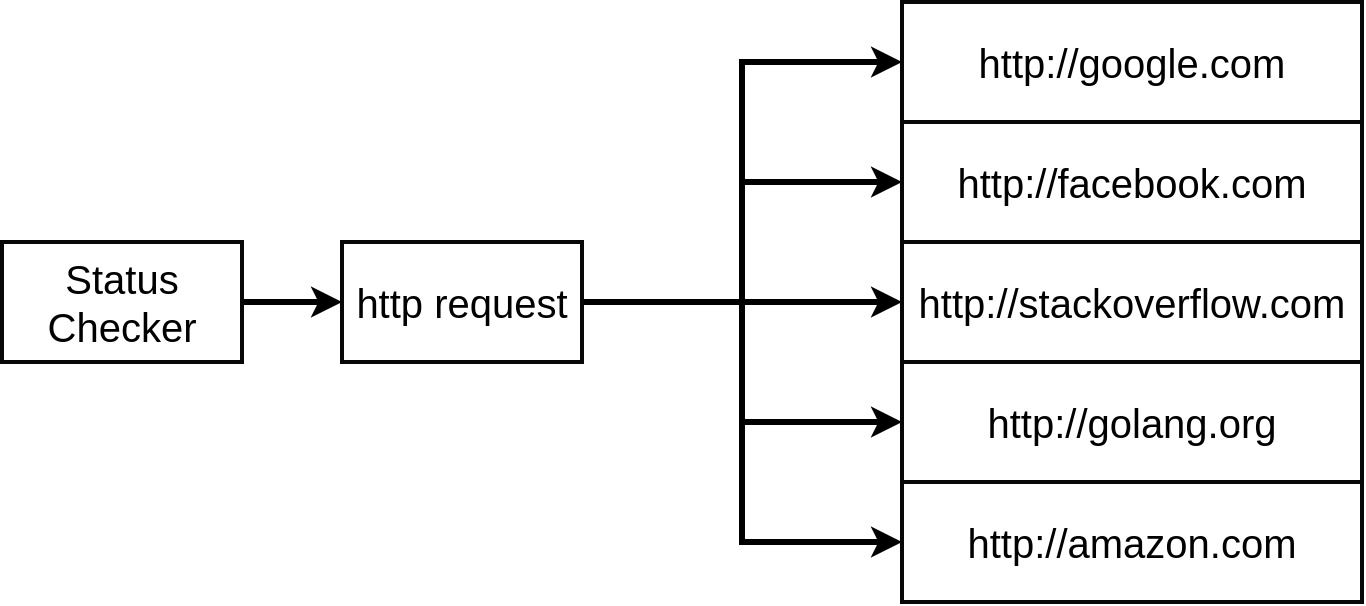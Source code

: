 <mxfile userAgent="Mozilla/5.0 (Macintosh; Intel Mac OS X 10_11_6) AppleWebKit/537.36 (KHTML, like Gecko) Chrome/59.0.307.115 Safari/537.36" version="7.1.0" editor="www.draw.io" type="github"><diagram id="3f3a1376-f108-abd2-8932-cbba27ec1094" name="001 - status"><mxGraphModel dx="890" dy="431" grid="1" gridSize="10" guides="1" tooltips="1" connect="1" arrows="1" fold="1" page="1" pageScale="1" pageWidth="1100" pageHeight="850" background="#ffffff" math="0" shadow="0"><root><mxCell id="0"/><mxCell id="1" parent="0"/><mxCell id="4" value="http://google.com" style="rounded=0;whiteSpace=wrap;html=1;shadow=0;labelBackgroundColor=none;strokeColor=#080808;strokeWidth=2;fillColor=#ffffff;fontSize=20;fontColor=#000000;align=center;" vertex="1" parent="1"><mxGeometry x="610" y="125" width="230" height="60" as="geometry"/></mxCell><mxCell id="13" style="edgeStyle=orthogonalEdgeStyle;rounded=0;html=1;exitX=1;exitY=0.5;entryX=0;entryY=0.5;startArrow=none;startFill=0;endArrow=classic;endFill=1;jettySize=auto;orthogonalLoop=1;strokeColor=#000000;strokeWidth=3;fontSize=20;fontColor=#000000;" edge="1" parent="1" source="5" target="4"><mxGeometry relative="1" as="geometry"/></mxCell><mxCell id="14" style="edgeStyle=orthogonalEdgeStyle;rounded=0;html=1;exitX=1;exitY=0.5;startArrow=none;startFill=0;endArrow=classic;endFill=1;jettySize=auto;orthogonalLoop=1;strokeColor=#000000;strokeWidth=3;fontSize=20;fontColor=#000000;" edge="1" parent="1" source="5" target="9"><mxGeometry relative="1" as="geometry"/></mxCell><mxCell id="15" style="edgeStyle=orthogonalEdgeStyle;rounded=0;html=1;exitX=1;exitY=0.5;entryX=0;entryY=0.5;startArrow=none;startFill=0;endArrow=classic;endFill=1;jettySize=auto;orthogonalLoop=1;strokeColor=#000000;strokeWidth=3;fontSize=20;fontColor=#000000;" edge="1" parent="1" source="5" target="10"><mxGeometry relative="1" as="geometry"/></mxCell><mxCell id="16" style="edgeStyle=orthogonalEdgeStyle;rounded=0;html=1;exitX=1;exitY=0.5;startArrow=none;startFill=0;endArrow=classic;endFill=1;jettySize=auto;orthogonalLoop=1;strokeColor=#000000;strokeWidth=3;fontSize=20;fontColor=#000000;" edge="1" parent="1" source="5" target="11"><mxGeometry relative="1" as="geometry"/></mxCell><mxCell id="17" style="edgeStyle=orthogonalEdgeStyle;rounded=0;html=1;exitX=1;exitY=0.5;entryX=0;entryY=0.5;startArrow=none;startFill=0;endArrow=classic;endFill=1;jettySize=auto;orthogonalLoop=1;strokeColor=#000000;strokeWidth=3;fontSize=20;fontColor=#000000;" edge="1" parent="1" source="5" target="12"><mxGeometry relative="1" as="geometry"/></mxCell><mxCell id="5" value="http request" style="rounded=0;whiteSpace=wrap;html=1;shadow=0;labelBackgroundColor=none;strokeColor=#080808;strokeWidth=2;fillColor=#ffffff;fontSize=20;fontColor=#000000;align=center;" vertex="1" parent="1"><mxGeometry x="330" y="245" width="120" height="60" as="geometry"/></mxCell><mxCell id="9" value="http://facebook.com" style="rounded=0;whiteSpace=wrap;html=1;shadow=0;labelBackgroundColor=none;strokeColor=#080808;strokeWidth=2;fillColor=#ffffff;fontSize=20;fontColor=#000000;align=center;" vertex="1" parent="1"><mxGeometry x="610" y="185" width="230" height="60" as="geometry"/></mxCell><mxCell id="10" value="http://stackoverflow.com" style="rounded=0;whiteSpace=wrap;html=1;shadow=0;labelBackgroundColor=none;strokeColor=#080808;strokeWidth=2;fillColor=#ffffff;fontSize=20;fontColor=#000000;align=center;" vertex="1" parent="1"><mxGeometry x="610" y="245" width="230" height="60" as="geometry"/></mxCell><mxCell id="11" value="http://golang.org" style="rounded=0;whiteSpace=wrap;html=1;shadow=0;labelBackgroundColor=none;strokeColor=#080808;strokeWidth=2;fillColor=#ffffff;fontSize=20;fontColor=#000000;align=center;" vertex="1" parent="1"><mxGeometry x="610" y="305" width="230" height="60" as="geometry"/></mxCell><mxCell id="12" value="http://amazon.com" style="rounded=0;whiteSpace=wrap;html=1;shadow=0;labelBackgroundColor=none;strokeColor=#080808;strokeWidth=2;fillColor=#ffffff;fontSize=20;fontColor=#000000;align=center;" vertex="1" parent="1"><mxGeometry x="610" y="365" width="230" height="60" as="geometry"/></mxCell><mxCell id="19" style="edgeStyle=orthogonalEdgeStyle;rounded=0;html=1;exitX=1;exitY=0.5;startArrow=none;startFill=0;endArrow=classic;endFill=1;jettySize=auto;orthogonalLoop=1;strokeColor=#000000;strokeWidth=3;fontSize=20;fontColor=#000000;" edge="1" parent="1" source="18" target="5"><mxGeometry relative="1" as="geometry"/></mxCell><mxCell id="18" value="Status Checker" style="rounded=0;whiteSpace=wrap;html=1;shadow=0;labelBackgroundColor=none;strokeColor=#080808;strokeWidth=2;fillColor=#ffffff;fontSize=20;fontColor=#000000;align=center;" vertex="1" parent="1"><mxGeometry x="160" y="245" width="120" height="60" as="geometry"/></mxCell></root></mxGraphModel></diagram><diagram id="b77017d9-f837-caa2-5cd0-f3553c3a01e9" name="002 - flow"><mxGraphModel dx="1238" dy="539" grid="1" gridSize="10" guides="1" tooltips="1" connect="1" arrows="1" fold="1" page="1" pageScale="1" pageWidth="1100" pageHeight="850" background="#ffffff" math="0" shadow="0"><root><mxCell id="0"/><mxCell id="1" parent="0"/><mxCell id="7" value="" style="rounded=0;whiteSpace=wrap;html=1;shadow=0;labelBackgroundColor=none;strokeColor=#080808;strokeWidth=2;fillColor=#ffffff;fontSize=20;fontColor=#000000;align=center;" vertex="1" parent="1"><mxGeometry x="130" y="80" width="250" height="170" as="geometry"/></mxCell><mxCell id="10" style="edgeStyle=orthogonalEdgeStyle;rounded=0;html=1;exitX=1;exitY=0.5;startArrow=none;startFill=0;endArrow=classic;endFill=1;jettySize=auto;orthogonalLoop=1;strokeColor=#000000;strokeWidth=3;fontSize=20;fontColor=#000000;" edge="1" parent="1" source="2" target="9"><mxGeometry relative="1" as="geometry"/></mxCell><mxCell id="2" value="http://google.com" style="rounded=0;whiteSpace=wrap;html=1;shadow=0;labelBackgroundColor=none;strokeColor=#080808;strokeWidth=2;fillColor=#ffffff;fontSize=20;fontColor=#000000;align=center;" vertex="1" parent="1"><mxGeometry x="140" y="90" width="230" height="30" as="geometry"/></mxCell><mxCell id="3" value="http://facebook.com" style="rounded=0;whiteSpace=wrap;html=1;shadow=0;labelBackgroundColor=none;strokeColor=#080808;strokeWidth=2;fillColor=#ffffff;fontSize=20;fontColor=#000000;align=center;" vertex="1" parent="1"><mxGeometry x="140" y="120" width="230" height="30" as="geometry"/></mxCell><mxCell id="4" value="http://stackoverflow.com" style="rounded=0;whiteSpace=wrap;html=1;shadow=0;labelBackgroundColor=none;strokeColor=#080808;strokeWidth=2;fillColor=#ffffff;fontSize=20;fontColor=#000000;align=center;" vertex="1" parent="1"><mxGeometry x="140" y="150" width="230" height="30" as="geometry"/></mxCell><mxCell id="5" value="http://golang.org" style="rounded=0;whiteSpace=wrap;html=1;shadow=0;labelBackgroundColor=none;strokeColor=#080808;strokeWidth=2;fillColor=#ffffff;fontSize=20;fontColor=#000000;align=center;" vertex="1" parent="1"><mxGeometry x="140" y="180" width="230" height="30" as="geometry"/></mxCell><mxCell id="6" value="http://amazon.com" style="rounded=0;whiteSpace=wrap;html=1;shadow=0;labelBackgroundColor=none;strokeColor=#080808;strokeWidth=2;fillColor=#ffffff;fontSize=20;fontColor=#000000;align=center;" vertex="1" parent="1"><mxGeometry x="140" y="210" width="230" height="30" as="geometry"/></mxCell><mxCell id="19" style="edgeStyle=orthogonalEdgeStyle;rounded=0;html=1;exitX=0.5;exitY=1;startArrow=none;startFill=0;endArrow=classic;endFill=1;jettySize=auto;orthogonalLoop=1;strokeColor=#000000;strokeWidth=3;fontSize=20;fontColor=#000000;" edge="1" parent="1" source="9" target="11"><mxGeometry relative="1" as="geometry"/></mxCell><mxCell id="9" value="Take first link from slice" style="rounded=0;whiteSpace=wrap;html=1;shadow=0;labelBackgroundColor=none;strokeColor=#080808;strokeWidth=2;fillColor=#ffffff;fontSize=20;fontColor=#000000;align=center;" vertex="1" parent="1"><mxGeometry x="490" y="75" width="160" height="60" as="geometry"/></mxCell><mxCell id="14" style="edgeStyle=orthogonalEdgeStyle;rounded=0;html=1;exitX=1;exitY=0.5;entryX=0.5;entryY=0;startArrow=none;startFill=0;endArrow=classic;endFill=1;jettySize=auto;orthogonalLoop=1;strokeColor=#000000;strokeWidth=3;fontSize=20;fontColor=#000000;" edge="1" parent="1" source="11" target="13"><mxGeometry relative="1" as="geometry"/></mxCell><mxCell id="11" value="Make request" style="rounded=0;whiteSpace=wrap;html=1;shadow=0;labelBackgroundColor=none;strokeColor=#080808;strokeWidth=2;fillColor=#ffffff;fontSize=20;fontColor=#000000;align=center;" vertex="1" parent="1"><mxGeometry x="490" y="165" width="160" height="60" as="geometry"/></mxCell><mxCell id="12" value="Wait for a response, log it" style="rounded=0;whiteSpace=wrap;html=1;shadow=0;labelBackgroundColor=none;strokeColor=#080808;strokeWidth=2;fillColor=#ffffff;fontSize=20;fontColor=#000000;align=center;" vertex="1" parent="1"><mxGeometry x="490" y="270" width="160" height="60" as="geometry"/></mxCell><mxCell id="15" style="edgeStyle=orthogonalEdgeStyle;rounded=0;html=1;exitX=0.5;exitY=1;startArrow=none;startFill=0;endArrow=classic;endFill=1;jettySize=auto;orthogonalLoop=1;strokeColor=#000000;strokeWidth=3;fontSize=20;fontColor=#000000;" edge="1" parent="1" source="13" target="12"><mxGeometry relative="1" as="geometry"/></mxCell><mxCell id="13" value="GET http://google.com" style="rounded=0;whiteSpace=wrap;html=1;shadow=0;labelBackgroundColor=none;strokeColor=#080808;strokeWidth=2;fillColor=#ffffff;fontSize=20;fontColor=#000000;align=center;" vertex="1" parent="1"><mxGeometry x="740" y="220" width="200" height="60" as="geometry"/></mxCell><mxCell id="21" style="edgeStyle=orthogonalEdgeStyle;rounded=0;html=1;exitX=0.5;exitY=1;startArrow=none;startFill=0;endArrow=classic;endFill=1;jettySize=auto;orthogonalLoop=1;strokeColor=#000000;strokeWidth=3;fontSize=20;fontColor=#000000;" edge="1" parent="1" target="20"><mxGeometry relative="1" as="geometry"><mxPoint x="570" y="330" as="sourcePoint"/></mxGeometry></mxCell><mxCell id="23" style="edgeStyle=orthogonalEdgeStyle;rounded=0;html=1;exitX=1;exitY=0.5;entryX=0.5;entryY=0;startArrow=none;startFill=0;endArrow=classic;endFill=1;jettySize=auto;orthogonalLoop=1;strokeColor=#000000;strokeWidth=3;fontSize=20;fontColor=#000000;" edge="1" parent="1" source="20" target="22"><mxGeometry relative="1" as="geometry"/></mxCell><mxCell id="20" value="Take next link, make request" style="rounded=0;whiteSpace=wrap;html=1;shadow=0;labelBackgroundColor=none;strokeColor=#080808;strokeWidth=2;fillColor=#ffffff;fontSize=20;fontColor=#000000;align=center;" vertex="1" parent="1"><mxGeometry x="490" y="360" width="160" height="60" as="geometry"/></mxCell><mxCell id="25" style="edgeStyle=orthogonalEdgeStyle;rounded=0;html=1;exitX=0.5;exitY=1;startArrow=none;startFill=0;endArrow=classic;endFill=1;jettySize=auto;orthogonalLoop=1;strokeColor=#000000;strokeWidth=3;fontSize=20;fontColor=#000000;" edge="1" parent="1" source="22" target="24"><mxGeometry relative="1" as="geometry"/></mxCell><mxCell id="22" value="GET http://facebook.com" style="rounded=0;whiteSpace=wrap;html=1;shadow=0;labelBackgroundColor=none;strokeColor=#080808;strokeWidth=2;fillColor=#ffffff;fontSize=20;fontColor=#000000;align=center;" vertex="1" parent="1"><mxGeometry x="740" y="410" width="200" height="60" as="geometry"/></mxCell><mxCell id="27" style="edgeStyle=orthogonalEdgeStyle;rounded=0;html=1;exitX=0.5;exitY=1;startArrow=none;startFill=0;endArrow=classic;endFill=1;jettySize=auto;orthogonalLoop=1;strokeColor=#000000;strokeWidth=3;fontSize=20;fontColor=#000000;" edge="1" parent="1" source="24" target="26"><mxGeometry relative="1" as="geometry"/></mxCell><mxCell id="24" value="Wait for a response, log it" style="rounded=0;whiteSpace=wrap;html=1;shadow=0;labelBackgroundColor=none;strokeColor=#080808;strokeWidth=2;fillColor=#ffffff;fontSize=20;fontColor=#000000;align=center;" vertex="1" parent="1"><mxGeometry x="490" y="470" width="160" height="60" as="geometry"/></mxCell><mxCell id="26" value="Repeat!" style="rounded=0;whiteSpace=wrap;html=1;shadow=0;labelBackgroundColor=none;strokeColor=#080808;strokeWidth=2;fillColor=#ffffff;fontSize=20;fontColor=#000000;align=center;" vertex="1" parent="1"><mxGeometry x="490" y="555" width="160" height="30" as="geometry"/></mxCell></root></mxGraphModel></diagram><diagram id="ff9f7e75-f2af-2bce-828f-2ed4b1b070b7" name="003 - sequential"><mxGraphModel dx="990" dy="431" grid="1" gridSize="10" guides="1" tooltips="1" connect="1" arrows="1" fold="1" page="1" pageScale="1" pageWidth="1100" pageHeight="850" background="#ffffff" math="0" shadow="0"><root><mxCell id="0"/><mxCell id="1" parent="0"/><mxCell id="2" value="" style="rounded=0;whiteSpace=wrap;html=1;shadow=0;labelBackgroundColor=none;strokeColor=#080808;strokeWidth=2;fillColor=#ffffff;fontSize=20;fontColor=#000000;align=center;" vertex="1" parent="1"><mxGeometry x="425" y="65" width="250" height="400" as="geometry"/></mxCell><mxCell id="8" style="edgeStyle=orthogonalEdgeStyle;rounded=0;html=1;exitX=0.5;exitY=1;entryX=0.5;entryY=0;startArrow=none;startFill=0;endArrow=classic;endFill=1;jettySize=auto;orthogonalLoop=1;strokeColor=#000000;strokeWidth=3;fontSize=20;fontColor=#000000;" edge="1" parent="1" source="3" target="4"><mxGeometry relative="1" as="geometry"/></mxCell><mxCell id="3" value="http://google.com" style="rounded=0;whiteSpace=wrap;html=1;shadow=0;labelBackgroundColor=none;strokeColor=#080808;strokeWidth=2;fillColor=#ffffff;fontSize=20;fontColor=#000000;align=center;" vertex="1" parent="1"><mxGeometry x="435" y="75" width="230" height="30" as="geometry"/></mxCell><mxCell id="9" style="edgeStyle=orthogonalEdgeStyle;rounded=0;html=1;exitX=0.5;exitY=1;startArrow=none;startFill=0;endArrow=classic;endFill=1;jettySize=auto;orthogonalLoop=1;strokeColor=#000000;strokeWidth=3;fontSize=20;fontColor=#000000;" edge="1" parent="1" source="4" target="5"><mxGeometry relative="1" as="geometry"/></mxCell><mxCell id="4" value="http://facebook.com" style="rounded=0;whiteSpace=wrap;html=1;shadow=0;labelBackgroundColor=none;strokeColor=#080808;strokeWidth=2;fillColor=#ffffff;fontSize=20;fontColor=#000000;align=center;" vertex="1" parent="1"><mxGeometry x="435" y="160" width="230" height="30" as="geometry"/></mxCell><mxCell id="10" style="edgeStyle=orthogonalEdgeStyle;rounded=0;html=1;exitX=0.5;exitY=1;startArrow=none;startFill=0;endArrow=classic;endFill=1;jettySize=auto;orthogonalLoop=1;strokeColor=#000000;strokeWidth=3;fontSize=20;fontColor=#000000;" edge="1" parent="1" source="5" target="6"><mxGeometry relative="1" as="geometry"/></mxCell><mxCell id="5" value="http://stackoverflow.com" style="rounded=0;whiteSpace=wrap;html=1;shadow=0;labelBackgroundColor=none;strokeColor=#080808;strokeWidth=2;fillColor=#ffffff;fontSize=20;fontColor=#000000;align=center;" vertex="1" parent="1"><mxGeometry x="435" y="245" width="230" height="30" as="geometry"/></mxCell><mxCell id="11" style="edgeStyle=orthogonalEdgeStyle;rounded=0;html=1;exitX=0.5;exitY=1;startArrow=none;startFill=0;endArrow=classic;endFill=1;jettySize=auto;orthogonalLoop=1;strokeColor=#000000;strokeWidth=3;fontSize=20;fontColor=#000000;" edge="1" parent="1" source="6" target="7"><mxGeometry relative="1" as="geometry"/></mxCell><mxCell id="6" value="http://golang.org" style="rounded=0;whiteSpace=wrap;html=1;shadow=0;labelBackgroundColor=none;strokeColor=#080808;strokeWidth=2;fillColor=#ffffff;fontSize=20;fontColor=#000000;align=center;" vertex="1" parent="1"><mxGeometry x="435" y="330" width="230" height="30" as="geometry"/></mxCell><mxCell id="7" value="http://amazon.com" style="rounded=0;whiteSpace=wrap;html=1;shadow=0;labelBackgroundColor=none;strokeColor=#080808;strokeWidth=2;fillColor=#ffffff;fontSize=20;fontColor=#000000;align=center;" vertex="1" parent="1"><mxGeometry x="435" y="415" width="230" height="30" as="geometry"/></mxCell><mxCell id="12" value="&lt;i&gt;wait&lt;/i&gt;" style="text;html=1;strokeColor=none;fillColor=none;align=center;verticalAlign=middle;whiteSpace=wrap;rounded=0;shadow=0;labelBackgroundColor=none;fontSize=20;fontColor=#000000;" vertex="1" parent="1"><mxGeometry x="556" y="119" width="40" height="20" as="geometry"/></mxCell><mxCell id="13" value="&lt;i&gt;wait&lt;/i&gt;" style="text;html=1;strokeColor=none;fillColor=none;align=center;verticalAlign=middle;whiteSpace=wrap;rounded=0;shadow=0;labelBackgroundColor=none;fontSize=20;fontColor=#000000;" vertex="1" parent="1"><mxGeometry x="556" y="206" width="40" height="20" as="geometry"/></mxCell><mxCell id="14" value="&lt;i&gt;wait&lt;/i&gt;" style="text;html=1;strokeColor=none;fillColor=none;align=center;verticalAlign=middle;whiteSpace=wrap;rounded=0;shadow=0;labelBackgroundColor=none;fontSize=20;fontColor=#000000;" vertex="1" parent="1"><mxGeometry x="556" y="290" width="40" height="20" as="geometry"/></mxCell><mxCell id="15" value="&lt;i&gt;wait&lt;/i&gt;" style="text;html=1;strokeColor=none;fillColor=none;align=center;verticalAlign=middle;whiteSpace=wrap;rounded=0;shadow=0;labelBackgroundColor=none;fontSize=20;fontColor=#000000;" vertex="1" parent="1"><mxGeometry x="556" y="376" width="40" height="20" as="geometry"/></mxCell></root></mxGraphModel></diagram><diagram id="5deb2632-c208-dd5d-9fa3-5a9e900bf116" name="004 - parallel"><mxGraphModel dx="1238" dy="539" grid="1" gridSize="10" guides="1" tooltips="1" connect="1" arrows="1" fold="1" page="1" pageScale="1" pageWidth="1100" pageHeight="850" background="#ffffff" math="0" shadow="0"><root><mxCell id="0"/><mxCell id="1" parent="0"/><mxCell id="16" style="edgeStyle=orthogonalEdgeStyle;rounded=0;html=1;exitX=0.5;exitY=1;startArrow=none;startFill=0;endArrow=classic;endFill=1;jettySize=auto;orthogonalLoop=1;strokeColor=#000000;strokeWidth=3;fontSize=20;fontColor=#000000;" edge="1" parent="1" source="4" target="12"><mxGeometry relative="1" as="geometry"/></mxCell><mxCell id="4" value="http://google.com" style="rounded=0;whiteSpace=wrap;html=1;shadow=0;labelBackgroundColor=none;strokeColor=#080808;strokeWidth=2;fillColor=#ffffff;fontSize=20;fontColor=#000000;align=center;" vertex="1" parent="1"><mxGeometry x="100" y="105" width="230" height="30" as="geometry"/></mxCell><mxCell id="17" style="edgeStyle=orthogonalEdgeStyle;rounded=0;html=1;exitX=0.5;exitY=1;startArrow=none;startFill=0;endArrow=classic;endFill=1;jettySize=auto;orthogonalLoop=1;strokeColor=#000000;strokeWidth=3;fontSize=20;fontColor=#000000;" edge="1" parent="1" source="6" target="13"><mxGeometry relative="1" as="geometry"/></mxCell><mxCell id="6" value="http://facebook.com" style="rounded=0;whiteSpace=wrap;html=1;shadow=0;labelBackgroundColor=none;strokeColor=#080808;strokeWidth=2;fillColor=#ffffff;fontSize=20;fontColor=#000000;align=center;" vertex="1" parent="1"><mxGeometry x="350" y="105" width="230" height="30" as="geometry"/></mxCell><mxCell id="18" style="edgeStyle=orthogonalEdgeStyle;rounded=0;html=1;exitX=0.5;exitY=1;startArrow=none;startFill=0;endArrow=classic;endFill=1;jettySize=auto;orthogonalLoop=1;strokeColor=#000000;strokeWidth=3;fontSize=20;fontColor=#000000;" edge="1" parent="1" source="8" target="14"><mxGeometry relative="1" as="geometry"/></mxCell><mxCell id="8" value="http://stackoverflow.com" style="rounded=0;whiteSpace=wrap;html=1;shadow=0;labelBackgroundColor=none;strokeColor=#080808;strokeWidth=2;fillColor=#ffffff;fontSize=20;fontColor=#000000;align=center;" vertex="1" parent="1"><mxGeometry x="590" y="105" width="230" height="30" as="geometry"/></mxCell><mxCell id="19" style="edgeStyle=orthogonalEdgeStyle;rounded=0;html=1;exitX=0.5;exitY=1;startArrow=none;startFill=0;endArrow=classic;endFill=1;jettySize=auto;orthogonalLoop=1;strokeColor=#000000;strokeWidth=3;fontSize=20;fontColor=#000000;" edge="1" parent="1" source="10" target="15"><mxGeometry relative="1" as="geometry"/></mxCell><mxCell id="10" value="http://golang.org" style="rounded=0;whiteSpace=wrap;html=1;shadow=0;labelBackgroundColor=none;strokeColor=#080808;strokeWidth=2;fillColor=#ffffff;fontSize=20;fontColor=#000000;align=center;" vertex="1" parent="1"><mxGeometry x="830" y="105" width="230" height="30" as="geometry"/></mxCell><mxCell id="24" style="edgeStyle=orthogonalEdgeStyle;rounded=0;html=1;exitX=0.5;exitY=1;startArrow=none;startFill=0;endArrow=classic;endFill=1;jettySize=auto;orthogonalLoop=1;strokeColor=#000000;strokeWidth=3;fontSize=20;fontColor=#000000;" edge="1" parent="1" source="12" target="20"><mxGeometry relative="1" as="geometry"/></mxCell><mxCell id="12" value="Make request" style="rounded=0;whiteSpace=wrap;html=1;shadow=0;labelBackgroundColor=none;strokeColor=#080808;strokeWidth=2;fillColor=#ffffff;fontSize=20;fontColor=#000000;align=center;" vertex="1" parent="1"><mxGeometry x="100" y="180" width="230" height="30" as="geometry"/></mxCell><mxCell id="25" style="edgeStyle=orthogonalEdgeStyle;rounded=0;html=1;exitX=0.5;exitY=1;startArrow=none;startFill=0;endArrow=classic;endFill=1;jettySize=auto;orthogonalLoop=1;strokeColor=#000000;strokeWidth=3;fontSize=20;fontColor=#000000;" edge="1" parent="1" source="13" target="21"><mxGeometry relative="1" as="geometry"/></mxCell><mxCell id="13" value="Make request" style="rounded=0;whiteSpace=wrap;html=1;shadow=0;labelBackgroundColor=none;strokeColor=#080808;strokeWidth=2;fillColor=#ffffff;fontSize=20;fontColor=#000000;align=center;" vertex="1" parent="1"><mxGeometry x="350" y="180" width="230" height="30" as="geometry"/></mxCell><mxCell id="26" style="edgeStyle=orthogonalEdgeStyle;rounded=0;html=1;exitX=0.5;exitY=1;startArrow=none;startFill=0;endArrow=classic;endFill=1;jettySize=auto;orthogonalLoop=1;strokeColor=#000000;strokeWidth=3;fontSize=20;fontColor=#000000;" edge="1" parent="1" source="14" target="22"><mxGeometry relative="1" as="geometry"/></mxCell><mxCell id="14" value="Make request" style="rounded=0;whiteSpace=wrap;html=1;shadow=0;labelBackgroundColor=none;strokeColor=#080808;strokeWidth=2;fillColor=#ffffff;fontSize=20;fontColor=#000000;align=center;" vertex="1" parent="1"><mxGeometry x="590" y="180" width="230" height="30" as="geometry"/></mxCell><mxCell id="27" style="edgeStyle=orthogonalEdgeStyle;rounded=0;html=1;exitX=0.5;exitY=1;startArrow=none;startFill=0;endArrow=classic;endFill=1;jettySize=auto;orthogonalLoop=1;strokeColor=#000000;strokeWidth=3;fontSize=20;fontColor=#000000;" edge="1" parent="1" source="15" target="23"><mxGeometry relative="1" as="geometry"/></mxCell><mxCell id="15" value="Make request" style="rounded=0;whiteSpace=wrap;html=1;shadow=0;labelBackgroundColor=none;strokeColor=#080808;strokeWidth=2;fillColor=#ffffff;fontSize=20;fontColor=#000000;align=center;" vertex="1" parent="1"><mxGeometry x="830" y="180" width="230" height="30" as="geometry"/></mxCell><mxCell id="20" value="Print status" style="rounded=0;whiteSpace=wrap;html=1;shadow=0;labelBackgroundColor=none;strokeColor=#080808;strokeWidth=2;fillColor=#ffffff;fontSize=20;fontColor=#000000;align=center;" vertex="1" parent="1"><mxGeometry x="100" y="260" width="230" height="30" as="geometry"/></mxCell><mxCell id="21" value="Print status" style="rounded=0;whiteSpace=wrap;html=1;shadow=0;labelBackgroundColor=none;strokeColor=#080808;strokeWidth=2;fillColor=#ffffff;fontSize=20;fontColor=#000000;align=center;" vertex="1" parent="1"><mxGeometry x="350" y="260" width="230" height="30" as="geometry"/></mxCell><mxCell id="22" value="Print status" style="rounded=0;whiteSpace=wrap;html=1;shadow=0;labelBackgroundColor=none;strokeColor=#080808;strokeWidth=2;fillColor=#ffffff;fontSize=20;fontColor=#000000;align=center;" vertex="1" parent="1"><mxGeometry x="590" y="260" width="230" height="30" as="geometry"/></mxCell><mxCell id="23" value="Print status" style="rounded=0;whiteSpace=wrap;html=1;shadow=0;labelBackgroundColor=none;strokeColor=#080808;strokeWidth=2;fillColor=#ffffff;fontSize=20;fontColor=#000000;align=center;" vertex="1" parent="1"><mxGeometry x="830" y="260" width="230" height="30" as="geometry"/></mxCell><mxCell id="28" value="" style="endArrow=classic;html=1;strokeColor=#000000;strokeWidth=3;fontSize=20;fontColor=#000000;" edge="1" parent="1"><mxGeometry width="50" height="50" relative="1" as="geometry"><mxPoint x="80" y="90" as="sourcePoint"/><mxPoint x="80" y="390" as="targetPoint"/></mxGeometry></mxCell><mxCell id="29" value="Time" style="text;html=1;strokeColor=none;fillColor=none;align=center;verticalAlign=middle;whiteSpace=wrap;rounded=0;shadow=0;labelBackgroundColor=none;fontSize=20;fontColor=#000000;" vertex="1" parent="1"><mxGeometry x="100" y="360" width="40" height="20" as="geometry"/></mxCell></root></mxGraphModel></diagram><diagram id="aa0f1601-4985-f3d8-8e03-1fa79af40f2c" name="008 - thread"><mxGraphModel dx="619" dy="270" grid="1" gridSize="10" guides="1" tooltips="1" connect="1" arrows="1" fold="1" page="1" pageScale="1" pageWidth="1100" pageHeight="850" background="#ffffff" math="0" shadow="0"><root><mxCell id="0"/><mxCell id="1" parent="0"/><mxCell id="4" value="" style="rounded=0;whiteSpace=wrap;html=1;shadow=0;labelBackgroundColor=none;strokeColor=#080808;strokeWidth=2;fillColor=#ffffff;fontSize=20;fontColor=#000000;align=center;" vertex="1" parent="1"><mxGeometry x="445" y="120" width="210" height="160" as="geometry"/></mxCell><mxCell id="2" value="Go Routine" style="rounded=0;whiteSpace=wrap;html=1;shadow=0;labelBackgroundColor=none;strokeColor=#080808;strokeWidth=2;fillColor=#ffffff;fontSize=20;fontColor=#000000;align=center;" vertex="1" parent="1"><mxGeometry x="490" y="150" width="120" height="60" as="geometry"/></mxCell><mxCell id="3" value="Engine that executes code" style="text;html=1;strokeColor=none;fillColor=none;align=center;verticalAlign=middle;whiteSpace=wrap;rounded=0;shadow=0;labelBackgroundColor=none;fontSize=20;fontColor=#000000;" vertex="1" parent="1"><mxGeometry x="470" y="210" width="160" height="60" as="geometry"/></mxCell><mxCell id="5" value="Our Running Program (a process)" style="text;html=1;strokeColor=none;fillColor=none;align=center;verticalAlign=middle;whiteSpace=wrap;rounded=0;shadow=0;labelBackgroundColor=none;fontSize=20;fontColor=#000000;" vertex="1" parent="1"><mxGeometry x="440" y="75" width="220" height="29" as="geometry"/></mxCell></root></mxGraphModel></diagram><diagram id="37d72a08-dfc2-b946-89fd-a1df9c908434" name="005 - threads"><mxGraphModel dx="1223" dy="539" grid="1" gridSize="10" guides="1" tooltips="1" connect="1" arrows="1" fold="1" page="1" pageScale="1" pageWidth="1100" pageHeight="850" background="#ffffff" math="0" shadow="0"><root><mxCell id="0"/><mxCell id="1" parent="0"/><mxCell id="30" value="" style="rounded=0;whiteSpace=wrap;html=1;shadow=0;labelBackgroundColor=none;strokeColor=#b85450;strokeWidth=2;fillColor=#f8cecc;fontSize=20;fontColor=#000000;align=left;" vertex="1" parent="1"><mxGeometry x="510" y="394" width="130" height="26" as="geometry"/></mxCell><mxCell id="34" style="edgeStyle=orthogonalEdgeStyle;rounded=0;html=1;exitX=1;exitY=0.5;entryX=0;entryY=0.647;entryPerimeter=0;startArrow=none;startFill=0;endArrow=classic;endFill=1;jettySize=auto;orthogonalLoop=1;strokeColor=#000000;strokeWidth=3;fontSize=20;fontColor=#000000;" edge="1" parent="1" source="20" target="25"><mxGeometry relative="1" as="geometry"/></mxCell><mxCell id="20" value="Main Go Routine" style="rounded=0;whiteSpace=wrap;html=1;shadow=0;labelBackgroundColor=none;strokeColor=#080808;strokeWidth=2;fillColor=#ffffff;fontSize=20;fontColor=#000000;align=center;" vertex="1" parent="1"><mxGeometry x="210" y="310" width="120" height="60" as="geometry"/></mxCell><mxCell id="25" value="&lt;div&gt;&lt;span&gt;func&amp;nbsp;&lt;/span&gt;&lt;span&gt;main&lt;/span&gt;() {&lt;/div&gt;&lt;div&gt;&lt;span&gt;&amp;nbsp; links&lt;/span&gt;&lt;span&gt;:=&lt;/span&gt; []&lt;span&gt;string&lt;/span&gt;{&lt;/div&gt;&lt;div&gt;&lt;span&gt;&amp;nbsp; &amp;nbsp; &quot;http://google.com&quot;&lt;/span&gt;,&lt;/div&gt;&lt;div&gt;&lt;br&gt;&lt;/div&gt;&lt;div&gt;&lt;span&gt;&amp;nbsp; &amp;nbsp; &quot;http://amazon.com&quot;&lt;/span&gt;,&lt;/div&gt;&lt;div&gt;&amp;nbsp;&amp;nbsp;&amp;nbsp;&amp;nbsp;}&lt;/div&gt;&lt;br&gt;&lt;div&gt;&lt;span&gt;&amp;nbsp; for&lt;/span&gt;&lt;span&gt;_&lt;/span&gt;, &lt;span&gt;link&lt;/span&gt;&lt;span&gt;:=&lt;/span&gt;&lt;span&gt;range&lt;/span&gt; links {&lt;/div&gt;&lt;div&gt;&lt;span&gt;&amp;nbsp; &amp;nbsp; checkLink&lt;/span&gt;(link)&lt;/div&gt;&lt;div&gt;&amp;nbsp; }&lt;/div&gt;&lt;div&gt;}&lt;br&gt;&lt;/div&gt;&lt;div&gt;&lt;br&gt;&lt;/div&gt;&lt;div&gt;&lt;div&gt;&lt;div&gt;&lt;span&gt;func &lt;/span&gt;&lt;span&gt;checkLink&lt;/span&gt;(link &lt;span&gt;string&lt;/span&gt;) {&lt;/div&gt;&lt;div&gt;&lt;span&gt;&amp;nbsp; _&lt;/span&gt;, &lt;span&gt;err&lt;/span&gt;&lt;span&gt;:=&lt;/span&gt; http.&lt;span&gt;Get&lt;/span&gt;(link)&lt;/div&gt;&lt;div&gt;&lt;span&gt;&amp;nbsp; if&lt;/span&gt; err &lt;span&gt;!=&lt;/span&gt;&lt;span&gt;nil&lt;/span&gt; {&lt;/div&gt;&lt;div&gt;&amp;nbsp; &amp;nbsp; fmt.&lt;span&gt;Println&lt;/span&gt;(link, &lt;span&gt;&quot;might be down!&quot;&lt;/span&gt;)&lt;/div&gt;&lt;div&gt;&lt;span&gt;&amp;nbsp; &amp;nbsp; return&lt;/span&gt;&lt;/div&gt;&lt;div&gt;&amp;nbsp; }&lt;/div&gt;&lt;br&gt;&lt;div&gt;&amp;nbsp; fmt.&lt;span&gt;Println&lt;/span&gt;(link, &lt;span&gt;&quot;is up!&quot;&lt;/span&gt;)&lt;/div&gt;&lt;div&gt;}&lt;/div&gt;&lt;/div&gt;&lt;/div&gt;" style="text;html=1;strokeColor=none;fillColor=none;align=left;verticalAlign=middle;whiteSpace=wrap;rounded=0;shadow=0;labelBackgroundColor=none;fontSize=20;fontColor=#000000;" vertex="1" parent="1"><mxGeometry x="430" y="80" width="370" height="510" as="geometry"/></mxCell><mxCell id="33" style="edgeStyle=orthogonalEdgeStyle;rounded=0;html=1;exitX=0;exitY=0.5;startArrow=none;startFill=0;endArrow=classic;endFill=1;jettySize=auto;orthogonalLoop=1;strokeColor=#000000;strokeWidth=3;fontSize=20;fontColor=#000000;" edge="1" parent="1" source="32" target="30"><mxGeometry relative="1" as="geometry"/></mxCell><mxCell id="32" value="Blocking call!" style="text;html=1;strokeColor=none;fillColor=none;align=left;verticalAlign=middle;whiteSpace=wrap;rounded=0;shadow=0;labelBackgroundColor=none;fontSize=20;fontColor=#000000;" vertex="1" parent="1"><mxGeometry x="800" y="397" width="40" height="20" as="geometry"/></mxCell></root></mxGraphModel></diagram><diagram id="743f378d-dbde-8387-e3e6-f712b184f4cb" name="006 - goroutine"><mxGraphModel dx="1223" dy="539" grid="1" gridSize="10" guides="1" tooltips="1" connect="1" arrows="1" fold="1" page="1" pageScale="1" pageWidth="1100" pageHeight="850" background="#ffffff" math="0" shadow="0"><root><mxCell id="0"/><mxCell id="1" parent="0"/><mxCell id="5" value="" style="rounded=0;whiteSpace=wrap;html=1;shadow=0;labelBackgroundColor=none;strokeColor=#82b366;strokeWidth=2;fillColor=#d5e8d4;fontSize=20;fontColor=#000000;align=left;" vertex="1" parent="1"><mxGeometry x="290" y="285" width="30" height="30" as="geometry"/></mxCell><mxCell id="16" style="edgeStyle=orthogonalEdgeStyle;rounded=0;html=1;exitX=1;exitY=0.5;entryX=0;entryY=0.714;entryPerimeter=0;startArrow=none;startFill=0;endArrow=classic;endFill=1;jettySize=auto;orthogonalLoop=1;strokeColor=#000000;strokeWidth=3;fontSize=20;fontColor=#000000;" edge="1" parent="1" source="3" target="4"><mxGeometry relative="1" as="geometry"/></mxCell><mxCell id="3" value="Main Routine" style="rounded=0;whiteSpace=wrap;html=1;shadow=0;labelBackgroundColor=none;strokeColor=#080808;strokeWidth=2;fillColor=#ffffff;fontSize=20;fontColor=#000000;align=center;" vertex="1" parent="1"><mxGeometry x="50" y="190" width="120" height="60" as="geometry"/></mxCell><mxCell id="4" value="&lt;div&gt;&lt;span&gt;func&amp;nbsp;&lt;/span&gt;&lt;span&gt;main&lt;/span&gt;() {&lt;/div&gt;&lt;div&gt;&lt;span&gt;&amp;nbsp; links&lt;/span&gt;&lt;span&gt;:=&lt;/span&gt; []&lt;span&gt;string&lt;/span&gt;{&lt;/div&gt;&lt;div&gt;&lt;span&gt;&amp;nbsp; &amp;nbsp; &quot;http://google.com&quot;&lt;/span&gt;,&lt;/div&gt;&lt;div&gt;&lt;br&gt;&lt;/div&gt;&lt;div&gt;&lt;span&gt;&amp;nbsp; &amp;nbsp; &quot;http://amazon.com&quot;&lt;/span&gt;,&lt;/div&gt;&lt;div&gt;&amp;nbsp;&amp;nbsp;&amp;nbsp;&amp;nbsp;}&lt;/div&gt;&lt;br&gt;&lt;div&gt;&lt;span&gt;&amp;nbsp; for&lt;/span&gt;&lt;span&gt;_&lt;/span&gt;, &lt;span&gt;link&lt;/span&gt;&lt;span&gt;:=&lt;/span&gt;&lt;span&gt;range&lt;/span&gt; links {&lt;/div&gt;&lt;div&gt;&lt;span&gt;&amp;nbsp; &amp;nbsp; go checkLink&lt;/span&gt;(link)&lt;/div&gt;&lt;div&gt;&amp;nbsp; }&lt;/div&gt;&lt;div&gt;}&lt;br&gt;&lt;/div&gt;&lt;div&gt;&lt;br&gt;&lt;/div&gt;" style="text;html=1;strokeColor=none;fillColor=none;align=left;verticalAlign=middle;whiteSpace=wrap;rounded=0;shadow=0;labelBackgroundColor=none;fontSize=20;fontColor=#000000;" vertex="1" parent="1"><mxGeometry x="270" y="100" width="370" height="280" as="geometry"/></mxCell><mxCell id="13" style="edgeStyle=orthogonalEdgeStyle;rounded=0;html=1;exitX=1;exitY=0.5;entryX=0;entryY=0.25;startArrow=none;startFill=0;endArrow=classic;endFill=1;jettySize=auto;orthogonalLoop=1;strokeColor=#000000;strokeWidth=3;fontSize=20;fontColor=#000000;" edge="1" parent="1" source="9" target="10"><mxGeometry relative="1" as="geometry"/></mxCell><mxCell id="9" value="Go Routine" style="rounded=0;whiteSpace=wrap;html=1;shadow=0;labelBackgroundColor=none;strokeColor=#080808;strokeWidth=2;fillColor=#ffffff;fontSize=20;fontColor=#000000;align=center;" vertex="1" parent="1"><mxGeometry x="520" y="190" width="120" height="60" as="geometry"/></mxCell><mxCell id="10" value="&lt;div&gt;&lt;div&gt;func&amp;nbsp;checkLink(linkstring) {&lt;/div&gt;&lt;div&gt;&amp;nbsp; _,err:=http.Get(link)&lt;/div&gt;&lt;div&gt;&amp;nbsp; iferr!=nil{&lt;/div&gt;&lt;div&gt;&amp;nbsp; &amp;nbsp; fmt.Println(link,&quot;might be down!&quot;)&lt;/div&gt;&lt;div&gt;&amp;nbsp; &amp;nbsp; return&lt;/div&gt;&lt;div&gt;&amp;nbsp; }&lt;/div&gt;&lt;br&gt;&lt;div&gt;&amp;nbsp; fmt.Println(link,&quot;is up!&quot;)&lt;/div&gt;&lt;div&gt;}&lt;/div&gt;&lt;/div&gt;" style="text;html=1;strokeColor=none;fillColor=none;align=left;verticalAlign=middle;whiteSpace=wrap;rounded=0;shadow=0;labelBackgroundColor=none;fontSize=20;fontColor=#000000;" vertex="1" parent="1"><mxGeometry x="690" y="80" width="370" height="280" as="geometry"/></mxCell><mxCell id="14" style="edgeStyle=orthogonalEdgeStyle;rounded=0;html=1;exitX=1;exitY=0.5;entryX=0;entryY=0.25;startArrow=none;startFill=0;endArrow=classic;endFill=1;jettySize=auto;orthogonalLoop=1;strokeColor=#000000;strokeWidth=3;fontSize=20;fontColor=#000000;" edge="1" parent="1" source="11" target="12"><mxGeometry relative="1" as="geometry"/></mxCell><mxCell id="11" value="Go Routine" style="rounded=0;whiteSpace=wrap;html=1;shadow=0;labelBackgroundColor=none;strokeColor=#080808;strokeWidth=2;fillColor=#ffffff;fontSize=20;fontColor=#000000;align=center;" vertex="1" parent="1"><mxGeometry x="500" y="420" width="120" height="60" as="geometry"/></mxCell><mxCell id="12" value="&lt;div&gt;&lt;div&gt;func&amp;nbsp;checkLink(linkstring) {&lt;/div&gt;&lt;div&gt;&amp;nbsp; _,err:=http.Get(link)&lt;/div&gt;&lt;div&gt;&amp;nbsp; iferr!=nil{&lt;/div&gt;&lt;div&gt;&amp;nbsp; &amp;nbsp; fmt.Println(link,&quot;might be down!&quot;)&lt;/div&gt;&lt;div&gt;&amp;nbsp; &amp;nbsp; return&lt;/div&gt;&lt;div&gt;&amp;nbsp; }&lt;/div&gt;&lt;br&gt;&lt;div&gt;&amp;nbsp; fmt.Println(link,&quot;is up!&quot;)&lt;/div&gt;&lt;div&gt;}&lt;/div&gt;&lt;/div&gt;" style="text;html=1;strokeColor=none;fillColor=none;align=left;verticalAlign=middle;whiteSpace=wrap;rounded=0;shadow=0;labelBackgroundColor=none;fontSize=20;fontColor=#000000;" vertex="1" parent="1"><mxGeometry x="670" y="350" width="370" height="280" as="geometry"/></mxCell></root></mxGraphModel></diagram><diagram id="8a8bf79c-84a5-20fb-f7a3-fa803734ff13" name="016 - go syntax"><mxGraphModel dx="612" dy="270" grid="1" gridSize="10" guides="1" tooltips="1" connect="1" arrows="1" fold="1" page="1" pageScale="1" pageWidth="1100" pageHeight="850" background="#ffffff" math="0" shadow="0"><root><mxCell id="0"/><mxCell id="1" parent="0"/><mxCell id="4" value="" style="rounded=0;whiteSpace=wrap;html=1;shadow=0;labelBackgroundColor=none;strokeColor=#82b366;strokeWidth=2;fillColor=#d5e8d4;fontSize=32;fontColor=#000000;align=center;" vertex="1" parent="1"><mxGeometry x="450" y="140" width="70" height="40" as="geometry"/></mxCell><mxCell id="5" value="" style="rounded=0;whiteSpace=wrap;html=1;shadow=0;labelBackgroundColor=none;strokeColor=#6c8ebf;strokeWidth=2;fillColor=#dae8fc;fontSize=32;fontColor=#000000;align=center;" vertex="1" parent="1"><mxGeometry x="530" y="140" width="230" height="40" as="geometry"/></mxCell><mxCell id="3" value="go &amp;nbsp; &amp;nbsp;checkLink(link)" style="text;html=1;strokeColor=none;fillColor=none;align=center;verticalAlign=middle;whiteSpace=wrap;rounded=0;shadow=0;labelBackgroundColor=none;fontSize=32;fontColor=#000000;" vertex="1" parent="1"><mxGeometry x="450" y="150" width="320" height="20" as="geometry"/></mxCell><mxCell id="7" style="edgeStyle=orthogonalEdgeStyle;rounded=0;html=1;exitX=0.5;exitY=0;entryX=0.5;entryY=1;startArrow=none;startFill=0;endArrow=classic;endFill=1;jettySize=auto;orthogonalLoop=1;strokeColor=#000000;strokeWidth=3;fontSize=20;fontColor=#000000;" edge="1" parent="1" source="6" target="4"><mxGeometry relative="1" as="geometry"/></mxCell><mxCell id="6" value="Create a new thread go routine..." style="text;html=1;strokeColor=none;fillColor=none;align=center;verticalAlign=middle;whiteSpace=wrap;rounded=0;shadow=0;labelBackgroundColor=none;fontSize=20;fontColor=#000000;" vertex="1" parent="1"><mxGeometry x="400" y="230" width="170" height="70" as="geometry"/></mxCell><mxCell id="9" style="edgeStyle=orthogonalEdgeStyle;rounded=0;html=1;exitX=0.5;exitY=0;entryX=0.5;entryY=1;startArrow=none;startFill=0;endArrow=classic;endFill=1;jettySize=auto;orthogonalLoop=1;strokeColor=#000000;strokeWidth=3;fontSize=20;fontColor=#000000;" edge="1" parent="1" source="8" target="5"><mxGeometry relative="1" as="geometry"/></mxCell><mxCell id="8" value="...And run this function with it" style="text;html=1;strokeColor=none;fillColor=none;align=center;verticalAlign=middle;whiteSpace=wrap;rounded=0;shadow=0;labelBackgroundColor=none;fontSize=20;fontColor=#000000;" vertex="1" parent="1"><mxGeometry x="590" y="230" width="160" height="70" as="geometry"/></mxCell></root></mxGraphModel></diagram><diagram id="8e8173c6-c31d-faa4-a4c4-4bf192a23ac5" name="007 - scheduler"><mxGraphModel dx="815" dy="359" grid="1" gridSize="10" guides="1" tooltips="1" connect="1" arrows="1" fold="1" page="1" pageScale="1" pageWidth="1100" pageHeight="850" background="#ffffff" math="0" shadow="0"><root><mxCell id="0"/><mxCell id="1" parent="0"/><mxCell id="11" style="edgeStyle=orthogonalEdgeStyle;rounded=0;html=1;exitX=0.5;exitY=0;entryX=0.158;entryY=1.017;entryPerimeter=0;startArrow=classic;startFill=1;endArrow=classic;endFill=1;jettySize=auto;orthogonalLoop=1;strokeColor=#000000;strokeWidth=3;fontSize=20;fontColor=#000000;" edge="1" parent="1" source="2" target="3"><mxGeometry relative="1" as="geometry"/></mxCell><mxCell id="2" value="Go Routine" style="rounded=0;whiteSpace=wrap;html=1;shadow=0;labelBackgroundColor=none;strokeColor=#080808;strokeWidth=2;fillColor=#ffffff;fontSize=20;fontColor=#000000;align=center;" vertex="1" parent="1"><mxGeometry x="320" y="390" width="120" height="60" as="geometry"/></mxCell><mxCell id="3" value="Go Scheduler" style="rounded=0;whiteSpace=wrap;html=1;shadow=0;labelBackgroundColor=none;strokeColor=#080808;strokeWidth=2;fillColor=#ffffff;fontSize=20;fontColor=#000000;align=center;" vertex="1" parent="1"><mxGeometry x="320" y="290" width="380" height="60" as="geometry"/></mxCell><mxCell id="5" style="edgeStyle=orthogonalEdgeStyle;rounded=0;html=1;exitX=0.25;exitY=1;startArrow=none;startFill=0;endArrow=classic;endFill=1;jettySize=auto;orthogonalLoop=1;strokeColor=#000000;strokeWidth=3;fontSize=20;fontColor=#000000;" edge="1" parent="1" source="4"><mxGeometry relative="1" as="geometry"><mxPoint x="480" y="290" as="targetPoint"/></mxGeometry></mxCell><mxCell id="4" value="One CPU Core" style="rounded=0;whiteSpace=wrap;html=1;shadow=0;labelBackgroundColor=none;strokeColor=#080808;strokeWidth=2;fillColor=#ffffff;fontSize=20;fontColor=#000000;align=center;" vertex="1" parent="1"><mxGeometry x="450" y="190" width="120" height="60" as="geometry"/></mxCell><mxCell id="8" style="edgeStyle=orthogonalEdgeStyle;rounded=0;html=1;exitX=0.5;exitY=0;entryX=0.5;entryY=1;startArrow=none;startFill=0;endArrow=classic;endFill=1;jettySize=auto;orthogonalLoop=1;strokeColor=#000000;strokeWidth=3;fontSize=20;fontColor=#000000;" edge="1" parent="1"><mxGeometry relative="1" as="geometry"><mxPoint x="539" y="290" as="sourcePoint"/><mxPoint x="539" y="250" as="targetPoint"/></mxGeometry></mxCell><mxCell id="9" value="Go Routine" style="rounded=0;whiteSpace=wrap;html=1;shadow=0;labelBackgroundColor=none;strokeColor=#080808;strokeWidth=2;fillColor=#ffffff;fontSize=20;fontColor=#000000;align=center;" vertex="1" parent="1"><mxGeometry x="450" y="390" width="120" height="60" as="geometry"/></mxCell><mxCell id="10" value="Go Routine" style="rounded=0;whiteSpace=wrap;html=1;shadow=0;labelBackgroundColor=none;strokeColor=#080808;strokeWidth=2;fillColor=#ffffff;fontSize=20;fontColor=#000000;align=center;" vertex="1" parent="1"><mxGeometry x="580" y="390" width="120" height="60" as="geometry"/></mxCell><mxCell id="12" style="edgeStyle=orthogonalEdgeStyle;rounded=0;html=1;exitX=0.5;exitY=0;entryX=0.158;entryY=1.017;entryPerimeter=0;startArrow=classic;startFill=1;endArrow=classic;endFill=1;jettySize=auto;orthogonalLoop=1;strokeColor=#000000;strokeWidth=3;fontSize=20;fontColor=#000000;" edge="1" parent="1"><mxGeometry relative="1" as="geometry"><mxPoint x="640" y="389" as="sourcePoint"/><mxPoint x="640" y="350" as="targetPoint"/></mxGeometry></mxCell><mxCell id="13" style="edgeStyle=orthogonalEdgeStyle;rounded=0;html=1;exitX=0.5;exitY=0;entryX=0.158;entryY=1.017;entryPerimeter=0;startArrow=classic;startFill=1;endArrow=classic;endFill=1;jettySize=auto;orthogonalLoop=1;strokeColor=#000000;strokeWidth=3;fontSize=20;fontColor=#000000;" edge="1" parent="1"><mxGeometry relative="1" as="geometry"><mxPoint x="510" y="389" as="sourcePoint"/><mxPoint x="510" y="350" as="targetPoint"/></mxGeometry></mxCell><mxCell id="14" value="Scheduler runs &lt;b&gt;one&lt;/b&gt; routine until it finishes or makes a blocking call (like an HTTP request)" style="text;html=1;strokeColor=none;fillColor=none;align=left;verticalAlign=middle;whiteSpace=wrap;rounded=0;shadow=0;labelBackgroundColor=none;fontSize=20;fontColor=#000000;fontStyle=2" vertex="1" parent="1"><mxGeometry x="710" y="268" width="230" height="105" as="geometry"/></mxCell></root></mxGraphModel></diagram><diagram id="ee62c4dc-dd68-51c9-f081-57b6b76ed1eb" name="010 - multiple threads"><mxGraphModel dx="815" dy="359" grid="1" gridSize="10" guides="1" tooltips="1" connect="1" arrows="1" fold="1" page="1" pageScale="1" pageWidth="1100" pageHeight="850" background="#ffffff" math="0" shadow="0"><root><mxCell id="0"/><mxCell id="1" parent="0"/><mxCell id="2" style="edgeStyle=orthogonalEdgeStyle;rounded=0;html=1;exitX=0.5;exitY=0;entryX=0.158;entryY=1.017;entryPerimeter=0;startArrow=classic;startFill=1;endArrow=classic;endFill=1;jettySize=auto;orthogonalLoop=1;strokeColor=#000000;strokeWidth=3;fontSize=20;fontColor=#000000;" edge="1" source="3" target="4" parent="1"><mxGeometry relative="1" as="geometry"/></mxCell><mxCell id="3" value="Go Routine" style="rounded=0;whiteSpace=wrap;html=1;shadow=0;labelBackgroundColor=none;strokeColor=#080808;strokeWidth=2;fillColor=#ffffff;fontSize=20;fontColor=#000000;align=center;" vertex="1" parent="1"><mxGeometry x="320" y="390" width="120" height="60" as="geometry"/></mxCell><mxCell id="4" value="Go Scheduler" style="rounded=0;whiteSpace=wrap;html=1;shadow=0;labelBackgroundColor=none;strokeColor=#080808;strokeWidth=2;fillColor=#ffffff;fontSize=20;fontColor=#000000;align=center;" vertex="1" parent="1"><mxGeometry x="320" y="290" width="380" height="60" as="geometry"/></mxCell><mxCell id="5" style="edgeStyle=orthogonalEdgeStyle;rounded=0;html=1;exitX=0.25;exitY=1;startArrow=none;startFill=0;endArrow=classic;endFill=1;jettySize=auto;orthogonalLoop=1;strokeColor=#000000;strokeWidth=3;fontSize=20;fontColor=#000000;" edge="1" source="6" parent="1"><mxGeometry relative="1" as="geometry"><mxPoint x="350.333" y="290.333" as="targetPoint"/></mxGeometry></mxCell><mxCell id="6" value="One CPU Core" style="rounded=0;whiteSpace=wrap;html=1;shadow=0;labelBackgroundColor=none;strokeColor=#080808;strokeWidth=2;fillColor=#ffffff;fontSize=20;fontColor=#000000;align=center;" vertex="1" parent="1"><mxGeometry x="320" y="190" width="120" height="60" as="geometry"/></mxCell><mxCell id="7" style="edgeStyle=orthogonalEdgeStyle;rounded=0;html=1;exitX=0.5;exitY=0;entryX=0.5;entryY=1;startArrow=none;startFill=0;endArrow=classic;endFill=1;jettySize=auto;orthogonalLoop=1;strokeColor=#000000;strokeWidth=3;fontSize=20;fontColor=#000000;" edge="1" parent="1"><mxGeometry relative="1" as="geometry"><mxPoint x="409" y="290" as="sourcePoint"/><mxPoint x="409" y="250" as="targetPoint"/></mxGeometry></mxCell><mxCell id="8" value="Go Routine" style="rounded=0;whiteSpace=wrap;html=1;shadow=0;labelBackgroundColor=none;strokeColor=#080808;strokeWidth=2;fillColor=#ffffff;fontSize=20;fontColor=#000000;align=center;" vertex="1" parent="1"><mxGeometry x="450" y="390" width="120" height="60" as="geometry"/></mxCell><mxCell id="9" value="Go Routine" style="rounded=0;whiteSpace=wrap;html=1;shadow=0;labelBackgroundColor=none;strokeColor=#080808;strokeWidth=2;fillColor=#ffffff;fontSize=20;fontColor=#000000;align=center;" vertex="1" parent="1"><mxGeometry x="580" y="390" width="120" height="60" as="geometry"/></mxCell><mxCell id="10" style="edgeStyle=orthogonalEdgeStyle;rounded=0;html=1;exitX=0.5;exitY=0;entryX=0.158;entryY=1.017;entryPerimeter=0;startArrow=classic;startFill=1;endArrow=classic;endFill=1;jettySize=auto;orthogonalLoop=1;strokeColor=#000000;strokeWidth=3;fontSize=20;fontColor=#000000;" edge="1" parent="1"><mxGeometry relative="1" as="geometry"><mxPoint x="640" y="389" as="sourcePoint"/><mxPoint x="640.333" y="350.333" as="targetPoint"/></mxGeometry></mxCell><mxCell id="11" style="edgeStyle=orthogonalEdgeStyle;rounded=0;html=1;exitX=0.5;exitY=0;entryX=0.158;entryY=1.017;entryPerimeter=0;startArrow=classic;startFill=1;endArrow=classic;endFill=1;jettySize=auto;orthogonalLoop=1;strokeColor=#000000;strokeWidth=3;fontSize=20;fontColor=#000000;" edge="1" parent="1"><mxGeometry relative="1" as="geometry"><mxPoint x="510" y="389" as="sourcePoint"/><mxPoint x="510.333" y="350.333" as="targetPoint"/></mxGeometry></mxCell><mxCell id="12" value="Scheduler runs one thread on each &quot;logical&quot; core" style="text;html=1;strokeColor=none;fillColor=none;align=left;verticalAlign=middle;whiteSpace=wrap;rounded=0;shadow=0;labelBackgroundColor=none;fontSize=20;fontColor=#000000;fontStyle=2" vertex="1" parent="1"><mxGeometry x="710" y="295" width="230" height="50" as="geometry"/></mxCell><mxCell id="13" style="edgeStyle=orthogonalEdgeStyle;rounded=0;html=1;exitX=0.25;exitY=1;startArrow=none;startFill=0;endArrow=classic;endFill=1;jettySize=auto;orthogonalLoop=1;strokeColor=#000000;strokeWidth=3;fontSize=20;fontColor=#000000;" edge="1" source="14" parent="1"><mxGeometry relative="1" as="geometry"><mxPoint x="480.333" y="290.333" as="targetPoint"/></mxGeometry></mxCell><mxCell id="14" value="One CPU Core" style="rounded=0;whiteSpace=wrap;html=1;shadow=0;labelBackgroundColor=none;strokeColor=#080808;strokeWidth=2;fillColor=#ffffff;fontSize=20;fontColor=#000000;align=center;" vertex="1" parent="1"><mxGeometry x="450" y="190" width="120" height="60" as="geometry"/></mxCell><mxCell id="15" style="edgeStyle=orthogonalEdgeStyle;rounded=0;html=1;exitX=0.5;exitY=0;entryX=0.5;entryY=1;startArrow=none;startFill=0;endArrow=classic;endFill=1;jettySize=auto;orthogonalLoop=1;strokeColor=#000000;strokeWidth=3;fontSize=20;fontColor=#000000;" edge="1" parent="1"><mxGeometry relative="1" as="geometry"><mxPoint x="539" y="290" as="sourcePoint"/><mxPoint x="539" y="250" as="targetPoint"/></mxGeometry></mxCell><mxCell id="16" style="edgeStyle=orthogonalEdgeStyle;rounded=0;html=1;exitX=0.25;exitY=1;startArrow=none;startFill=0;endArrow=classic;endFill=1;jettySize=auto;orthogonalLoop=1;strokeColor=#000000;strokeWidth=3;fontSize=20;fontColor=#000000;" edge="1" source="17" parent="1"><mxGeometry relative="1" as="geometry"><mxPoint x="610.333" y="290.333" as="targetPoint"/></mxGeometry></mxCell><mxCell id="17" value="One CPU Core" style="rounded=0;whiteSpace=wrap;html=1;shadow=0;labelBackgroundColor=none;strokeColor=#080808;strokeWidth=2;fillColor=#ffffff;fontSize=20;fontColor=#000000;align=center;" vertex="1" parent="1"><mxGeometry x="580" y="190" width="120" height="60" as="geometry"/></mxCell><mxCell id="18" style="edgeStyle=orthogonalEdgeStyle;rounded=0;html=1;exitX=0.5;exitY=0;entryX=0.5;entryY=1;startArrow=none;startFill=0;endArrow=classic;endFill=1;jettySize=auto;orthogonalLoop=1;strokeColor=#000000;strokeWidth=3;fontSize=20;fontColor=#000000;" edge="1" parent="1"><mxGeometry relative="1" as="geometry"><mxPoint x="669" y="290" as="sourcePoint"/><mxPoint x="669" y="250" as="targetPoint"/></mxGeometry></mxCell><mxCell id="19" value="By default Go tries to use one core!" style="text;html=1;strokeColor=none;fillColor=none;align=left;verticalAlign=middle;whiteSpace=wrap;rounded=0;shadow=0;labelBackgroundColor=none;fontSize=20;fontColor=#000000;fontStyle=2" vertex="1" parent="1"><mxGeometry x="120" y="450" width="170" height="50" as="geometry"/></mxCell></root></mxGraphModel></diagram><diagram id="eda1c0fd-a5be-c36b-0764-19ac996efff0" name="014 - concurrency vs parallelism"><mxGraphModel dx="815" dy="359" grid="1" gridSize="10" guides="1" tooltips="1" connect="1" arrows="1" fold="1" page="1" pageScale="1" pageWidth="1100" pageHeight="850" background="#ffffff" math="0" shadow="0"><root><mxCell id="0"/><mxCell id="1" parent="0"/><mxCell id="24" value="Concurrency - We can have multiple threads executing code. &amp;nbsp;If one thread blocks, another one is picked up and worked on" style="text;html=1;strokeColor=none;fillColor=none;align=center;verticalAlign=middle;whiteSpace=wrap;rounded=0;shadow=0;labelBackgroundColor=none;fontSize=20;fontColor=#000000;" vertex="1" parent="1"><mxGeometry x="680" y="160" width="250" height="70" as="geometry"/></mxCell><mxCell id="25" style="edgeStyle=orthogonalEdgeStyle;rounded=0;html=1;exitX=0.75;exitY=0;entryX=0.043;entryY=1;entryPerimeter=0;startArrow=none;startFill=0;endArrow=classic;endFill=1;jettySize=auto;orthogonalLoop=1;strokeColor=#000000;strokeWidth=3;fontSize=20;fontColor=#000000;" edge="1" source="26" target="33" parent="1"><mxGeometry relative="1" as="geometry"/></mxCell><mxCell id="26" value="Go Routine" style="rounded=0;whiteSpace=wrap;html=1;shadow=0;labelBackgroundColor=none;strokeColor=#080808;strokeWidth=2;fillColor=#ffffff;fontSize=20;fontColor=#000000;align=center;" vertex="1" parent="1"><mxGeometry x="380" y="323" width="120" height="60" as="geometry"/></mxCell><mxCell id="27" value="One Core" style="rounded=0;whiteSpace=wrap;html=1;shadow=0;labelBackgroundColor=none;strokeColor=#080808;strokeWidth=2;fillColor=#ffffff;fontSize=20;fontColor=#000000;align=center;" vertex="1" parent="1"><mxGeometry x="510" y="178" width="120" height="60" as="geometry"/></mxCell><mxCell id="28" style="edgeStyle=orthogonalEdgeStyle;rounded=0;html=1;exitX=0.5;exitY=0;startArrow=none;startFill=0;endArrow=classic;endFill=1;jettySize=auto;orthogonalLoop=1;strokeColor=#000000;strokeWidth=3;fontSize=20;fontColor=#000000;" edge="1" source="29" target="33" parent="1"><mxGeometry relative="1" as="geometry"/></mxCell><mxCell id="29" value="Go Routine" style="rounded=0;whiteSpace=wrap;html=1;shadow=0;labelBackgroundColor=none;strokeColor=#080808;strokeWidth=2;fillColor=#ffffff;fontSize=20;fontColor=#000000;align=center;" vertex="1" parent="1"><mxGeometry x="510" y="323" width="120" height="60" as="geometry"/></mxCell><mxCell id="30" style="edgeStyle=orthogonalEdgeStyle;rounded=0;html=1;exitX=0.25;exitY=0;entryX=0.944;entryY=0.99;entryPerimeter=0;startArrow=none;startFill=0;endArrow=classic;endFill=1;jettySize=auto;orthogonalLoop=1;strokeColor=#000000;strokeWidth=3;fontSize=20;fontColor=#000000;" edge="1" source="31" target="33" parent="1"><mxGeometry relative="1" as="geometry"/></mxCell><mxCell id="31" value="Go Routine" style="rounded=0;whiteSpace=wrap;html=1;shadow=0;labelBackgroundColor=none;strokeColor=#080808;strokeWidth=2;fillColor=#ffffff;fontSize=20;fontColor=#000000;align=center;" vertex="1" parent="1"><mxGeometry x="640" y="323" width="120" height="60" as="geometry"/></mxCell><mxCell id="32" style="edgeStyle=orthogonalEdgeStyle;rounded=0;html=1;exitX=0.5;exitY=0;entryX=0.5;entryY=1;startArrow=none;startFill=0;endArrow=classic;endFill=1;jettySize=auto;orthogonalLoop=1;strokeColor=#000000;strokeWidth=3;fontSize=20;fontColor=#000000;" edge="1" source="33" target="27" parent="1"><mxGeometry relative="1" as="geometry"/></mxCell><mxCell id="33" value="Pick one Go Routine!" style="rounded=0;whiteSpace=wrap;html=1;shadow=0;labelBackgroundColor=none;strokeColor=#080808;strokeWidth=2;fillColor=#ffffff;fontSize=20;fontColor=#000000;align=center;" vertex="1" parent="1"><mxGeometry x="455" y="268" width="230" height="20" as="geometry"/></mxCell></root></mxGraphModel></diagram><diagram id="52db9777-086c-ddf3-a781-2f24b0e02c06" name="015 - parallelism"><mxGraphModel dx="978" dy="431" grid="1" gridSize="10" guides="1" tooltips="1" connect="1" arrows="1" fold="1" page="1" pageScale="1" pageWidth="1100" pageHeight="850" background="#ffffff" math="0" shadow="0"><root><mxCell id="0"/><mxCell id="1" parent="0"/><mxCell id="19" style="edgeStyle=orthogonalEdgeStyle;rounded=0;html=1;exitX=0.75;exitY=0;entryX=0.043;entryY=1;entryPerimeter=0;startArrow=none;startFill=0;endArrow=classic;endFill=1;jettySize=auto;orthogonalLoop=1;strokeColor=#000000;strokeWidth=3;fontSize=20;fontColor=#000000;" edge="1" parent="1" source="4" target="17"><mxGeometry relative="1" as="geometry"/></mxCell><mxCell id="4" value="Go Routine" style="rounded=0;whiteSpace=wrap;html=1;shadow=0;labelBackgroundColor=none;strokeColor=#080808;strokeWidth=2;fillColor=#ffffff;fontSize=20;fontColor=#000000;align=center;" vertex="1" parent="1"><mxGeometry x="190" y="325" width="120" height="60" as="geometry"/></mxCell><mxCell id="5" value="One Core" style="rounded=0;whiteSpace=wrap;html=1;shadow=0;labelBackgroundColor=none;strokeColor=#080808;strokeWidth=2;fillColor=#ffffff;fontSize=20;fontColor=#000000;align=center;" vertex="1" parent="1"><mxGeometry x="320" y="180" width="120" height="60" as="geometry"/></mxCell><mxCell id="20" style="edgeStyle=orthogonalEdgeStyle;rounded=0;html=1;exitX=0.5;exitY=0;startArrow=none;startFill=0;endArrow=classic;endFill=1;jettySize=auto;orthogonalLoop=1;strokeColor=#000000;strokeWidth=3;fontSize=20;fontColor=#000000;" edge="1" parent="1" source="6" target="17"><mxGeometry relative="1" as="geometry"/></mxCell><mxCell id="6" value="Go Routine" style="rounded=0;whiteSpace=wrap;html=1;shadow=0;labelBackgroundColor=none;strokeColor=#080808;strokeWidth=2;fillColor=#ffffff;fontSize=20;fontColor=#000000;align=center;" vertex="1" parent="1"><mxGeometry x="320" y="325" width="120" height="60" as="geometry"/></mxCell><mxCell id="21" style="edgeStyle=orthogonalEdgeStyle;rounded=0;html=1;exitX=0.25;exitY=0;entryX=0.944;entryY=0.99;entryPerimeter=0;startArrow=none;startFill=0;endArrow=classic;endFill=1;jettySize=auto;orthogonalLoop=1;strokeColor=#000000;strokeWidth=3;fontSize=20;fontColor=#000000;" edge="1" parent="1" source="8" target="17"><mxGeometry relative="1" as="geometry"/></mxCell><mxCell id="8" value="Go Routine" style="rounded=0;whiteSpace=wrap;html=1;shadow=0;labelBackgroundColor=none;strokeColor=#080808;strokeWidth=2;fillColor=#ffffff;fontSize=20;fontColor=#000000;align=center;" vertex="1" parent="1"><mxGeometry x="450" y="325" width="120" height="60" as="geometry"/></mxCell><mxCell id="9" value="Parallelism - Multiple threads executed at the exact same time. &amp;nbsp;Requires multiple CPU's" style="text;html=1;strokeColor=none;fillColor=none;align=center;verticalAlign=middle;whiteSpace=wrap;rounded=0;shadow=0;labelBackgroundColor=none;fontSize=20;fontColor=#000000;" vertex="1" parent="1"><mxGeometry x="460" y="100" width="250" height="70" as="geometry"/></mxCell><mxCell id="22" style="edgeStyle=orthogonalEdgeStyle;rounded=0;html=1;exitX=0.5;exitY=0;entryX=0.5;entryY=1;startArrow=none;startFill=0;endArrow=classic;endFill=1;jettySize=auto;orthogonalLoop=1;strokeColor=#000000;strokeWidth=3;fontSize=20;fontColor=#000000;" edge="1" parent="1" source="17" target="5"><mxGeometry relative="1" as="geometry"/></mxCell><mxCell id="17" value="Pick one Go Routine!" style="rounded=0;whiteSpace=wrap;html=1;shadow=0;labelBackgroundColor=none;strokeColor=#080808;strokeWidth=2;fillColor=#ffffff;fontSize=20;fontColor=#000000;align=center;" vertex="1" parent="1"><mxGeometry x="265" y="270" width="230" height="20" as="geometry"/></mxCell><mxCell id="23" style="edgeStyle=orthogonalEdgeStyle;rounded=0;html=1;exitX=0.75;exitY=0;entryX=0.043;entryY=1;entryPerimeter=0;startArrow=none;startFill=0;endArrow=classic;endFill=1;jettySize=auto;orthogonalLoop=1;strokeColor=#000000;strokeWidth=3;fontSize=20;fontColor=#000000;" edge="1" source="24" target="31" parent="1"><mxGeometry relative="1" as="geometry"/></mxCell><mxCell id="24" value="Go Routine" style="rounded=0;whiteSpace=wrap;html=1;shadow=0;labelBackgroundColor=none;strokeColor=#080808;strokeWidth=2;fillColor=#ffffff;fontSize=20;fontColor=#000000;align=center;" vertex="1" parent="1"><mxGeometry x="585" y="325" width="120" height="60" as="geometry"/></mxCell><mxCell id="25" value="One Core" style="rounded=0;whiteSpace=wrap;html=1;shadow=0;labelBackgroundColor=none;strokeColor=#080808;strokeWidth=2;fillColor=#ffffff;fontSize=20;fontColor=#000000;align=center;" vertex="1" parent="1"><mxGeometry x="715" y="180" width="120" height="60" as="geometry"/></mxCell><mxCell id="26" style="edgeStyle=orthogonalEdgeStyle;rounded=0;html=1;exitX=0.5;exitY=0;startArrow=none;startFill=0;endArrow=classic;endFill=1;jettySize=auto;orthogonalLoop=1;strokeColor=#000000;strokeWidth=3;fontSize=20;fontColor=#000000;" edge="1" source="27" target="31" parent="1"><mxGeometry relative="1" as="geometry"/></mxCell><mxCell id="27" value="Go Routine" style="rounded=0;whiteSpace=wrap;html=1;shadow=0;labelBackgroundColor=none;strokeColor=#080808;strokeWidth=2;fillColor=#ffffff;fontSize=20;fontColor=#000000;align=center;" vertex="1" parent="1"><mxGeometry x="715" y="325" width="120" height="60" as="geometry"/></mxCell><mxCell id="28" style="edgeStyle=orthogonalEdgeStyle;rounded=0;html=1;exitX=0.25;exitY=0;entryX=0.944;entryY=0.99;entryPerimeter=0;startArrow=none;startFill=0;endArrow=classic;endFill=1;jettySize=auto;orthogonalLoop=1;strokeColor=#000000;strokeWidth=3;fontSize=20;fontColor=#000000;" edge="1" source="29" target="31" parent="1"><mxGeometry relative="1" as="geometry"/></mxCell><mxCell id="29" value="Go Routine" style="rounded=0;whiteSpace=wrap;html=1;shadow=0;labelBackgroundColor=none;strokeColor=#080808;strokeWidth=2;fillColor=#ffffff;fontSize=20;fontColor=#000000;align=center;" vertex="1" parent="1"><mxGeometry x="845" y="325" width="120" height="60" as="geometry"/></mxCell><mxCell id="30" style="edgeStyle=orthogonalEdgeStyle;rounded=0;html=1;exitX=0.5;exitY=0;entryX=0.5;entryY=1;startArrow=none;startFill=0;endArrow=classic;endFill=1;jettySize=auto;orthogonalLoop=1;strokeColor=#000000;strokeWidth=3;fontSize=20;fontColor=#000000;" edge="1" source="31" target="25" parent="1"><mxGeometry relative="1" as="geometry"/></mxCell><mxCell id="31" value="Pick one Go Routine!" style="rounded=0;whiteSpace=wrap;html=1;shadow=0;labelBackgroundColor=none;strokeColor=#080808;strokeWidth=2;fillColor=#ffffff;fontSize=20;fontColor=#000000;align=center;" vertex="1" parent="1"><mxGeometry x="660" y="270" width="230" height="20" as="geometry"/></mxCell></root></mxGraphModel></diagram><diagram id="cb8282f7-8a2a-6511-a948-9924fa442e47" name="009 - threads"><mxGraphModel dx="815" dy="359" grid="1" gridSize="10" guides="1" tooltips="1" connect="1" arrows="1" fold="1" page="1" pageScale="1" pageWidth="1100" pageHeight="850" background="#ffffff" math="0" shadow="0"><root><mxCell id="0"/><mxCell id="1" parent="0"/><mxCell id="2" value="" style="rounded=0;whiteSpace=wrap;html=1;shadow=0;labelBackgroundColor=none;strokeColor=#080808;strokeWidth=2;fillColor=#ffffff;fontSize=20;fontColor=#000000;align=center;" vertex="1" parent="1"><mxGeometry x="395" y="97" width="210" height="310" as="geometry"/></mxCell><mxCell id="3" value="Main Routine" style="rounded=0;whiteSpace=wrap;html=1;shadow=0;labelBackgroundColor=none;strokeColor=#6c8ebf;strokeWidth=2;fillColor=#dae8fc;fontSize=20;fontColor=#000000;align=center;" vertex="1" parent="1"><mxGeometry x="440" y="120" width="120" height="60" as="geometry"/></mxCell><mxCell id="5" value="Our Running Program" style="text;html=1;strokeColor=none;fillColor=none;align=center;verticalAlign=middle;whiteSpace=wrap;rounded=0;shadow=0;labelBackgroundColor=none;fontSize=20;fontColor=#000000;fontStyle=1" vertex="1" parent="1"><mxGeometry x="390" y="73" width="220" height="20" as="geometry"/></mxCell><mxCell id="6" value="Child go routine" style="rounded=0;whiteSpace=wrap;html=1;shadow=0;labelBackgroundColor=none;strokeColor=#82b366;strokeWidth=2;fillColor=#d5e8d4;fontSize=20;fontColor=#000000;align=center;" vertex="1" parent="1"><mxGeometry x="440" y="190" width="120" height="60" as="geometry"/></mxCell><mxCell id="7" value="Child go routine" style="rounded=0;whiteSpace=wrap;html=1;shadow=0;labelBackgroundColor=none;strokeColor=#82b366;strokeWidth=2;fillColor=#d5e8d4;fontSize=20;fontColor=#000000;align=center;" vertex="1" parent="1"><mxGeometry x="440" y="260" width="120" height="60" as="geometry"/></mxCell><mxCell id="8" value="Child go routine" style="rounded=0;whiteSpace=wrap;html=1;shadow=0;labelBackgroundColor=none;strokeColor=#82b366;strokeWidth=2;fillColor=#d5e8d4;fontSize=20;fontColor=#000000;align=center;" vertex="1" parent="1"><mxGeometry x="440" y="330" width="120" height="60" as="geometry"/></mxCell><mxCell id="9" value="" style="shape=curlyBracket;whiteSpace=wrap;html=1;rounded=1;shadow=0;labelBackgroundColor=none;strokeColor=#080808;strokeWidth=2;fillColor=#ffffff;fontSize=20;fontColor=#000000;align=center;rotation=180;" vertex="1" parent="1"><mxGeometry x="570" y="120" width="160" height="60" as="geometry"/></mxCell><mxCell id="10" value="" style="shape=curlyBracket;whiteSpace=wrap;html=1;rounded=1;shadow=0;labelBackgroundColor=none;strokeColor=#080808;strokeWidth=2;fillColor=#ffffff;fontSize=20;fontColor=#000000;align=center;rotation=180;" vertex="1" parent="1"><mxGeometry x="570" y="190" width="160" height="200" as="geometry"/></mxCell><mxCell id="11" value="Child routines created by the 'go' keyword" style="text;html=1;strokeColor=none;fillColor=none;align=left;verticalAlign=middle;whiteSpace=wrap;rounded=0;shadow=0;labelBackgroundColor=none;fontSize=20;fontColor=#000000;" vertex="1" parent="1"><mxGeometry x="730" y="240" width="140" height="110" as="geometry"/></mxCell><mxCell id="12" value="Main routine created when we launched our program" style="text;html=1;strokeColor=none;fillColor=none;align=left;verticalAlign=middle;whiteSpace=wrap;rounded=0;shadow=0;labelBackgroundColor=none;fontSize=20;fontColor=#000000;" vertex="1" parent="1"><mxGeometry x="730" y="95" width="140" height="110" as="geometry"/></mxCell></root></mxGraphModel></diagram><diagram id="f8094796-728a-2c5e-abe2-163230e4d6a3" name="014 - early exit"><mxGraphModel dx="978" dy="431" grid="1" gridSize="10" guides="1" tooltips="1" connect="1" arrows="1" fold="1" page="1" pageScale="1" pageWidth="1100" pageHeight="850" background="#ffffff" math="0" shadow="0"><root><mxCell id="0"/><mxCell id="1" parent="0"/><mxCell id="3" value="Main Routine" style="rounded=0;whiteSpace=wrap;html=1;shadow=0;labelBackgroundColor=none;strokeColor=#6c8ebf;strokeWidth=2;fillColor=#dae8fc;fontSize=20;fontColor=#000000;align=center;" vertex="1" parent="1"><mxGeometry x="280" y="270" width="340" height="60" as="geometry"/></mxCell><mxCell id="5" value="Child go routine" style="rounded=0;whiteSpace=wrap;html=1;shadow=0;labelBackgroundColor=none;strokeColor=#82b366;strokeWidth=2;fillColor=#d5e8d4;fontSize=20;fontColor=#000000;align=center;" vertex="1" parent="1"><mxGeometry x="340" y="340" width="440" height="60" as="geometry"/></mxCell><mxCell id="6" value="Child go routine" style="rounded=0;whiteSpace=wrap;html=1;shadow=0;labelBackgroundColor=none;strokeColor=#82b366;strokeWidth=2;fillColor=#d5e8d4;fontSize=20;fontColor=#000000;align=center;" vertex="1" parent="1"><mxGeometry x="340" y="410" width="400" height="60" as="geometry"/></mxCell><mxCell id="7" value="Child go routine" style="rounded=0;whiteSpace=wrap;html=1;shadow=0;labelBackgroundColor=none;strokeColor=#82b366;strokeWidth=2;fillColor=#d5e8d4;fontSize=20;fontColor=#000000;align=center;" vertex="1" parent="1"><mxGeometry x="340" y="480" width="490" height="60" as="geometry"/></mxCell><mxCell id="12" value="" style="endArrow=classic;html=1;strokeColor=#000000;strokeWidth=3;fontSize=20;fontColor=#000000;" edge="1" parent="1"><mxGeometry width="50" height="50" relative="1" as="geometry"><mxPoint x="280" y="240" as="sourcePoint"/><mxPoint x="900" y="240" as="targetPoint"/></mxGeometry></mxCell><mxCell id="13" value="Time" style="text;html=1;strokeColor=none;fillColor=none;align=center;verticalAlign=middle;whiteSpace=wrap;rounded=0;shadow=0;labelBackgroundColor=none;fontSize=20;fontColor=#000000;" vertex="1" parent="1"><mxGeometry x="565" y="210" width="40" height="20" as="geometry"/></mxCell><mxCell id="14" value="Program started" style="text;html=1;strokeColor=none;fillColor=none;align=center;verticalAlign=middle;whiteSpace=wrap;rounded=0;shadow=0;labelBackgroundColor=none;fontSize=20;fontColor=#000000;" vertex="1" parent="1"><mxGeometry x="260" y="200" width="40" height="20" as="geometry"/></mxCell><mxCell id="15" value="" style="endArrow=none;html=1;strokeColor=#000000;strokeWidth=3;fontSize=20;fontColor=#000000;" edge="1" parent="1"><mxGeometry width="50" height="50" relative="1" as="geometry"><mxPoint x="280" y="570" as="sourcePoint"/><mxPoint x="280" y="240" as="targetPoint"/></mxGeometry></mxCell><mxCell id="16" value="X" style="text;html=1;strokeColor=none;fillColor=none;align=center;verticalAlign=middle;whiteSpace=wrap;rounded=0;shadow=0;labelBackgroundColor=none;fontSize=40;fontColor=#FF150D;" vertex="1" parent="1"><mxGeometry x="600" y="290" width="40" height="20" as="geometry"/></mxCell></root></mxGraphModel></diagram><diagram id="0a07c63a-8024-c160-b598-0ccbb295d888" name="015 - channels"><mxGraphModel dx="990" dy="431" grid="1" gridSize="10" guides="1" tooltips="1" connect="1" arrows="1" fold="1" page="1" pageScale="1" pageWidth="1100" pageHeight="850" background="#ffffff" math="0" shadow="0"><root><mxCell id="0"/><mxCell id="1" parent="0"/><mxCell id="9" style="edgeStyle=orthogonalEdgeStyle;rounded=0;html=1;exitX=1;exitY=0.5;entryX=0;entryY=0.5;startArrow=classic;startFill=1;endArrow=classic;endFill=1;jettySize=auto;orthogonalLoop=1;strokeColor=#000000;strokeWidth=3;fontSize=40;fontColor=#FF150D;" edge="1" parent="1" source="2" target="6"><mxGeometry relative="1" as="geometry"/></mxCell><mxCell id="2" value="Main Routine" style="rounded=0;whiteSpace=wrap;html=1;shadow=0;labelBackgroundColor=none;strokeColor=#6c8ebf;strokeWidth=2;fillColor=#dae8fc;fontSize=20;fontColor=#000000;align=center;" vertex="1" parent="1"><mxGeometry x="280" y="250" width="120" height="60" as="geometry"/></mxCell><mxCell id="3" value="Child go routine" style="rounded=0;whiteSpace=wrap;html=1;shadow=0;labelBackgroundColor=none;strokeColor=#82b366;strokeWidth=2;fillColor=#d5e8d4;fontSize=20;fontColor=#000000;align=center;" vertex="1" parent="1"><mxGeometry x="490" y="120" width="120" height="60" as="geometry"/></mxCell><mxCell id="4" value="Child go routine" style="rounded=0;whiteSpace=wrap;html=1;shadow=0;labelBackgroundColor=none;strokeColor=#82b366;strokeWidth=2;fillColor=#d5e8d4;fontSize=20;fontColor=#000000;align=center;" vertex="1" parent="1"><mxGeometry x="700" y="250" width="120" height="60" as="geometry"/></mxCell><mxCell id="5" value="Child go routine" style="rounded=0;whiteSpace=wrap;html=1;shadow=0;labelBackgroundColor=none;strokeColor=#82b366;strokeWidth=2;fillColor=#d5e8d4;fontSize=20;fontColor=#000000;align=center;" vertex="1" parent="1"><mxGeometry x="490" y="395" width="120" height="60" as="geometry"/></mxCell><mxCell id="10" style="edgeStyle=orthogonalEdgeStyle;rounded=0;html=1;exitX=0.5;exitY=0;entryX=0.5;entryY=1;startArrow=classic;startFill=1;endArrow=classic;endFill=1;jettySize=auto;orthogonalLoop=1;strokeColor=#000000;strokeWidth=3;fontSize=40;fontColor=#FF150D;" edge="1" parent="1" source="6" target="3"><mxGeometry relative="1" as="geometry"/></mxCell><mxCell id="11" style="edgeStyle=orthogonalEdgeStyle;rounded=0;html=1;exitX=1;exitY=0.5;startArrow=classic;startFill=1;endArrow=classic;endFill=1;jettySize=auto;orthogonalLoop=1;strokeColor=#000000;strokeWidth=3;fontSize=40;fontColor=#FF150D;" edge="1" parent="1" source="6" target="4"><mxGeometry relative="1" as="geometry"/></mxCell><mxCell id="12" style="edgeStyle=orthogonalEdgeStyle;rounded=0;html=1;exitX=0.5;exitY=1;startArrow=classic;startFill=1;endArrow=classic;endFill=1;jettySize=auto;orthogonalLoop=1;strokeColor=#000000;strokeWidth=3;fontSize=40;fontColor=#FF150D;" edge="1" parent="1" source="6" target="5"><mxGeometry relative="1" as="geometry"/></mxCell><mxCell id="6" value="Channel" style="rounded=0;whiteSpace=wrap;html=1;shadow=0;labelBackgroundColor=none;strokeColor=#b85450;strokeWidth=2;fillColor=#f8cecc;fontSize=20;fontColor=#000000;align=center;" vertex="1" parent="1"><mxGeometry x="490" y="250" width="120" height="60" as="geometry"/></mxCell></root></mxGraphModel></diagram><diagram id="30aa6331-4bda-d79b-6a1c-bec3ece571fb" name="016 - typed channels"><mxGraphModel dx="825" dy="359" grid="1" gridSize="10" guides="1" tooltips="1" connect="1" arrows="1" fold="1" page="1" pageScale="1" pageWidth="1100" pageHeight="850" background="#ffffff" math="0" shadow="0"><root><mxCell id="0"/><mxCell id="1" parent="0"/><mxCell id="5" style="edgeStyle=orthogonalEdgeStyle;rounded=0;html=1;exitX=0.5;exitY=1;entryX=0.5;entryY=0;startArrow=classic;startFill=1;endArrow=classic;endFill=1;jettySize=auto;orthogonalLoop=1;strokeColor=#000000;strokeWidth=3;fontSize=22;fontColor=#000000;" edge="1" parent="1" source="2" target="3"><mxGeometry relative="1" as="geometry"/></mxCell><mxCell id="2" value="Go Routine" style="rounded=0;whiteSpace=wrap;html=1;shadow=0;labelBackgroundColor=none;strokeColor=#080808;strokeWidth=2;fillColor=#ffffff;fontSize=22;fontColor=#000000;align=center;" vertex="1" parent="1"><mxGeometry x="360" y="120" width="120" height="60" as="geometry"/></mxCell><mxCell id="6" style="edgeStyle=orthogonalEdgeStyle;rounded=0;html=1;exitX=0.5;exitY=1;entryX=0.5;entryY=0;startArrow=classic;startFill=1;endArrow=classic;endFill=1;jettySize=auto;orthogonalLoop=1;strokeColor=#000000;strokeWidth=3;fontSize=22;fontColor=#000000;" edge="1" parent="1" source="3" target="4"><mxGeometry relative="1" as="geometry"/></mxCell><mxCell id="3" value="Channel of type string" style="rounded=0;whiteSpace=wrap;html=1;shadow=0;labelBackgroundColor=none;strokeColor=#080808;strokeWidth=2;fillColor=#ffffff;fontSize=22;fontColor=#000000;align=center;" vertex="1" parent="1"><mxGeometry x="310" y="250" width="220" height="60" as="geometry"/></mxCell><mxCell id="4" value="Go Routine" style="rounded=0;whiteSpace=wrap;html=1;shadow=0;labelBackgroundColor=none;strokeColor=#080808;strokeWidth=2;fillColor=#ffffff;fontSize=22;fontColor=#000000;align=center;" vertex="1" parent="1"><mxGeometry x="360" y="380" width="120" height="60" as="geometry"/></mxCell><mxCell id="7" value="&quot;asdf&quot;" style="text;html=1;strokeColor=none;fillColor=none;align=center;verticalAlign=middle;whiteSpace=wrap;rounded=0;shadow=0;labelBackgroundColor=none;fontSize=22;fontColor=#000000;" vertex="1" parent="1"><mxGeometry x="430" y="210" width="60" height="20" as="geometry"/></mxCell><mxCell id="8" value="&quot;asdf&quot;" style="text;html=1;strokeColor=none;fillColor=none;align=center;verticalAlign=middle;whiteSpace=wrap;rounded=0;shadow=0;labelBackgroundColor=none;fontSize=22;fontColor=#000000;" vertex="1" parent="1"><mxGeometry x="430" y="340" width="60" height="20" as="geometry"/></mxCell><mxCell id="9" style="edgeStyle=orthogonalEdgeStyle;rounded=0;html=1;exitX=0.5;exitY=1;entryX=0.5;entryY=0;startArrow=classic;startFill=1;endArrow=classic;endFill=1;jettySize=auto;orthogonalLoop=1;strokeColor=#000000;strokeWidth=3;fontSize=22;fontColor=#000000;" edge="1" source="10" target="12" parent="1"><mxGeometry relative="1" as="geometry"/></mxCell><mxCell id="10" value="Go Routine" style="rounded=0;whiteSpace=wrap;html=1;shadow=0;labelBackgroundColor=none;strokeColor=#080808;strokeWidth=2;fillColor=#ffffff;fontSize=22;fontColor=#000000;align=center;" vertex="1" parent="1"><mxGeometry x="660" y="120" width="120" height="60" as="geometry"/></mxCell><mxCell id="11" style="edgeStyle=orthogonalEdgeStyle;rounded=0;html=1;exitX=0.5;exitY=1;entryX=0.5;entryY=0;startArrow=classic;startFill=1;endArrow=classic;endFill=1;jettySize=auto;orthogonalLoop=1;strokeColor=#000000;strokeWidth=3;fontSize=22;fontColor=#000000;" edge="1" source="12" target="13" parent="1"><mxGeometry relative="1" as="geometry"/></mxCell><mxCell id="12" value="Channel of type string" style="rounded=0;whiteSpace=wrap;html=1;shadow=0;labelBackgroundColor=none;strokeColor=#080808;strokeWidth=2;fillColor=#ffffff;fontSize=22;fontColor=#000000;align=center;" vertex="1" parent="1"><mxGeometry x="610" y="250" width="220" height="60" as="geometry"/></mxCell><mxCell id="13" value="Go Routine" style="rounded=0;whiteSpace=wrap;html=1;shadow=0;labelBackgroundColor=none;strokeColor=#080808;strokeWidth=2;fillColor=#ffffff;fontSize=22;fontColor=#000000;align=center;" vertex="1" parent="1"><mxGeometry x="660" y="380" width="120" height="60" as="geometry"/></mxCell><mxCell id="14" value="1.034" style="text;html=1;strokeColor=none;fillColor=none;align=center;verticalAlign=middle;whiteSpace=wrap;rounded=0;shadow=0;labelBackgroundColor=none;fontSize=22;fontColor=#000000;" vertex="1" parent="1"><mxGeometry x="730" y="210" width="60" height="20" as="geometry"/></mxCell><mxCell id="15" value="1.034" style="text;html=1;strokeColor=none;fillColor=none;align=center;verticalAlign=middle;whiteSpace=wrap;rounded=0;shadow=0;labelBackgroundColor=none;fontSize=22;fontColor=#000000;" vertex="1" parent="1"><mxGeometry x="730" y="340" width="60" height="20" as="geometry"/></mxCell><mxCell id="17" value="" style="endArrow=classic;html=1;strokeColor=#FF150D;strokeWidth=3;fontSize=22;fontColor=#FF150D;entryX=1;entryY=0.5;" edge="1" parent="1" target="14"><mxGeometry width="50" height="50" relative="1" as="geometry"><mxPoint x="860" y="240" as="sourcePoint"/><mxPoint x="910" y="190" as="targetPoint"/></mxGeometry></mxCell><mxCell id="18" value="" style="endArrow=classic;html=1;strokeColor=#FF150D;strokeWidth=3;fontSize=22;fontColor=#FF150D;entryX=1;entryY=0.5;" edge="1" parent="1" target="12"><mxGeometry width="50" height="50" relative="1" as="geometry"><mxPoint x="870" y="250" as="sourcePoint"/><mxPoint x="800" y="230.333" as="targetPoint"/></mxGeometry></mxCell><mxCell id="19" value="Bad!" style="text;html=1;strokeColor=none;fillColor=none;align=center;verticalAlign=middle;whiteSpace=wrap;rounded=0;shadow=0;labelBackgroundColor=none;fontSize=22;fontColor=#FF150D;" vertex="1" parent="1"><mxGeometry x="870" y="230" width="60" height="20" as="geometry"/></mxCell></root></mxGraphModel></diagram><diagram id="bb658fa0-a28d-72cd-be59-ee5b5da82548" name="017 - channel"><mxGraphModel dx="825" dy="359" grid="1" gridSize="10" guides="1" tooltips="1" connect="1" arrows="1" fold="1" page="1" pageScale="1" pageWidth="1100" pageHeight="850" background="#ffffff" math="0" shadow="0"><root><mxCell id="0"/><mxCell id="1" parent="0"/><mxCell id="5" style="edgeStyle=orthogonalEdgeStyle;rounded=0;html=1;exitX=1;exitY=0.5;startArrow=none;startFill=0;endArrow=classic;endFill=1;jettySize=auto;orthogonalLoop=1;strokeColor=#000000;strokeWidth=3;fontSize=22;fontColor=#000000;" edge="1" parent="1" source="2" target="4"><mxGeometry relative="1" as="geometry"/></mxCell><mxCell id="2" value="" style="rounded=0;whiteSpace=wrap;html=1;shadow=0;labelBackgroundColor=none;strokeColor=#080808;strokeWidth=2;fillColor=#ffffff;fontSize=22;fontColor=#FF150D;align=center;" vertex="1" parent="1"><mxGeometry x="180" y="190" width="190" height="120" as="geometry"/></mxCell><mxCell id="3" value="Main Routine" style="text;html=1;strokeColor=none;fillColor=none;align=center;verticalAlign=middle;whiteSpace=wrap;rounded=0;shadow=0;labelBackgroundColor=none;fontSize=22;fontColor=#000000;" vertex="1" parent="1"><mxGeometry x="203" y="240" width="145" height="20" as="geometry"/></mxCell><mxCell id="4" value="Channel" style="rounded=0;whiteSpace=wrap;html=1;shadow=0;labelBackgroundColor=none;strokeColor=#080808;strokeWidth=2;fillColor=#ffffff;fontSize=22;fontColor=#000000;align=center;" vertex="1" parent="1"><mxGeometry x="430" y="220" width="120" height="60" as="geometry"/></mxCell><mxCell id="11" style="edgeStyle=orthogonalEdgeStyle;rounded=0;html=1;exitX=0;exitY=0.5;entryX=1;entryY=0.5;startArrow=none;startFill=0;endArrow=classic;endFill=1;jettySize=auto;orthogonalLoop=1;strokeColor=#000000;strokeWidth=3;fontSize=22;fontColor=#000000;" edge="1" parent="1" source="6" target="4"><mxGeometry relative="1" as="geometry"/></mxCell><mxCell id="6" value="Routine" style="rounded=0;whiteSpace=wrap;html=1;shadow=0;labelBackgroundColor=none;strokeColor=#080808;strokeWidth=2;fillColor=#ffffff;fontSize=22;fontColor=#000000;align=center;" vertex="1" parent="1"><mxGeometry x="670" y="100" width="120" height="60" as="geometry"/></mxCell><mxCell id="12" style="edgeStyle=orthogonalEdgeStyle;rounded=0;html=1;exitX=0;exitY=0.5;entryX=1;entryY=0.5;startArrow=none;startFill=0;endArrow=classic;endFill=1;jettySize=auto;orthogonalLoop=1;strokeColor=#000000;strokeWidth=3;fontSize=22;fontColor=#000000;" edge="1" parent="1" source="7" target="4"><mxGeometry relative="1" as="geometry"/></mxCell><mxCell id="7" value="Routine" style="rounded=0;whiteSpace=wrap;html=1;shadow=0;labelBackgroundColor=none;strokeColor=#080808;strokeWidth=2;fillColor=#ffffff;fontSize=22;fontColor=#000000;align=center;" vertex="1" parent="1"><mxGeometry x="670" y="160" width="120" height="60" as="geometry"/></mxCell><mxCell id="13" style="edgeStyle=orthogonalEdgeStyle;rounded=0;html=1;exitX=0;exitY=0.5;entryX=1;entryY=0.5;startArrow=none;startFill=0;endArrow=classic;endFill=1;jettySize=auto;orthogonalLoop=1;strokeColor=#000000;strokeWidth=3;fontSize=22;fontColor=#000000;" edge="1" parent="1" source="8" target="4"><mxGeometry relative="1" as="geometry"/></mxCell><mxCell id="8" value="Routine" style="rounded=0;whiteSpace=wrap;html=1;shadow=0;labelBackgroundColor=none;strokeColor=#080808;strokeWidth=2;fillColor=#ffffff;fontSize=22;fontColor=#000000;align=center;" vertex="1" parent="1"><mxGeometry x="670" y="220" width="120" height="60" as="geometry"/></mxCell><mxCell id="14" style="edgeStyle=orthogonalEdgeStyle;rounded=0;html=1;exitX=0;exitY=0.5;entryX=1;entryY=0.5;startArrow=none;startFill=0;endArrow=classic;endFill=1;jettySize=auto;orthogonalLoop=1;strokeColor=#000000;strokeWidth=3;fontSize=22;fontColor=#000000;" edge="1" parent="1" source="9" target="4"><mxGeometry relative="1" as="geometry"/></mxCell><mxCell id="9" value="Routine" style="rounded=0;whiteSpace=wrap;html=1;shadow=0;labelBackgroundColor=none;strokeColor=#080808;strokeWidth=2;fillColor=#ffffff;fontSize=22;fontColor=#000000;align=center;" vertex="1" parent="1"><mxGeometry x="670" y="280" width="120" height="60" as="geometry"/></mxCell><mxCell id="15" style="edgeStyle=orthogonalEdgeStyle;rounded=0;html=1;exitX=0;exitY=0.5;entryX=1;entryY=0.5;startArrow=none;startFill=0;endArrow=classic;endFill=1;jettySize=auto;orthogonalLoop=1;strokeColor=#000000;strokeWidth=3;fontSize=22;fontColor=#000000;" edge="1" parent="1" source="10" target="4"><mxGeometry relative="1" as="geometry"/></mxCell><mxCell id="10" value="Routine" style="rounded=0;whiteSpace=wrap;html=1;shadow=0;labelBackgroundColor=none;strokeColor=#080808;strokeWidth=2;fillColor=#ffffff;fontSize=22;fontColor=#000000;align=center;" vertex="1" parent="1"><mxGeometry x="670" y="340" width="120" height="60" as="geometry"/></mxCell></root></mxGraphModel></diagram><diagram id="c26f6f78-2af6-618c-89a3-f66af220dc72" name="018 - blocking channel"><mxGraphModel dx="825" dy="359" grid="1" gridSize="10" guides="1" tooltips="1" connect="1" arrows="1" fold="1" page="1" pageScale="1" pageWidth="1100" pageHeight="850" background="#ffffff" math="0" shadow="0"><root><mxCell id="0"/><mxCell id="1" parent="0"/><mxCell id="2" value="channel &amp;lt;- 5" style="rounded=0;whiteSpace=wrap;html=1;shadow=0;labelBackgroundColor=none;strokeColor=#080808;strokeWidth=2;fillColor=#ffffff;fontSize=22;fontColor=#000000;align=center;" vertex="1" parent="1"><mxGeometry x="410" y="200" width="280" height="60" as="geometry"/></mxCell><mxCell id="3" value="Sending Data with Channels" style="text;html=1;strokeColor=none;fillColor=none;align=center;verticalAlign=middle;whiteSpace=wrap;rounded=0;shadow=0;labelBackgroundColor=none;fontSize=22;fontColor=#000000;fontStyle=1" vertex="1" parent="1"><mxGeometry x="510" y="130" width="310" height="50" as="geometry"/></mxCell><mxCell id="4" value="Send the value '5' into this channel" style="text;html=1;strokeColor=none;fillColor=none;align=left;verticalAlign=middle;whiteSpace=wrap;rounded=0;shadow=0;labelBackgroundColor=none;fontSize=14;fontColor=#000000;fontStyle=2" vertex="1" parent="1"><mxGeometry x="705" y="205" width="155" height="50" as="geometry"/></mxCell><mxCell id="5" value="myNumber &amp;lt;- channel" style="rounded=0;whiteSpace=wrap;html=1;shadow=0;labelBackgroundColor=none;strokeColor=#080808;strokeWidth=2;fillColor=#ffffff;fontSize=22;fontColor=#000000;align=center;" vertex="1" parent="1"><mxGeometry x="410" y="290" width="280" height="60" as="geometry"/></mxCell><mxCell id="6" value="Wait for a value to be sent into the channel. &amp;nbsp;When we get one, assign the value to 'myNumber'" style="text;html=1;strokeColor=none;fillColor=none;align=left;verticalAlign=middle;whiteSpace=wrap;rounded=0;shadow=0;labelBackgroundColor=none;fontSize=14;fontColor=#000000;fontStyle=2" vertex="1" parent="1"><mxGeometry x="710" y="295" width="200" height="50" as="geometry"/></mxCell><mxCell id="7" value="fmt.Println(&amp;lt;- channel)" style="rounded=0;whiteSpace=wrap;html=1;shadow=0;labelBackgroundColor=none;strokeColor=#080808;strokeWidth=2;fillColor=#ffffff;fontSize=22;fontColor=#000000;align=center;" vertex="1" parent="1"><mxGeometry x="410" y="380" width="280" height="60" as="geometry"/></mxCell><mxCell id="8" value="Wait for a value to be sent into the channel. &amp;nbsp;When we get one, log it out immediately" style="text;html=1;strokeColor=none;fillColor=none;align=left;verticalAlign=middle;whiteSpace=wrap;rounded=0;shadow=0;labelBackgroundColor=none;fontSize=14;fontColor=#000000;fontStyle=2" vertex="1" parent="1"><mxGeometry x="720" y="385" width="200" height="50" as="geometry"/></mxCell></root></mxGraphModel></diagram><diagram id="20c1d119-f9bf-ad90-a0a8-efac63608169" name="019 - channel sync"><mxGraphModel dx="990" dy="431" grid="1" gridSize="10" guides="1" tooltips="1" connect="1" arrows="1" fold="1" page="1" pageScale="1" pageWidth="1100" pageHeight="850" background="#ffffff" math="0" shadow="0"><root><mxCell id="0"/><mxCell id="1" parent="0"/><mxCell id="5" value="&lt;div&gt;&lt;span&gt;func&amp;nbsp;&lt;/span&gt;&lt;span&gt;main&lt;/span&gt;() {&lt;/div&gt;&lt;div&gt;&lt;span&gt;&amp;nbsp; links&lt;/span&gt;&lt;span&gt;:=&lt;/span&gt; []&lt;span&gt;string&lt;/span&gt;{&lt;/div&gt;&lt;div&gt;&lt;span&gt;&amp;nbsp; &amp;nbsp; &quot;http://google.com&quot;&lt;/span&gt;,&lt;/div&gt;&lt;div&gt;&lt;br&gt;&lt;/div&gt;&lt;div&gt;&lt;span&gt;&amp;nbsp; &amp;nbsp; &quot;http://amazon.com&quot;&lt;/span&gt;,&lt;/div&gt;&lt;div&gt;&amp;nbsp;&amp;nbsp;&amp;nbsp;&amp;nbsp;}&lt;/div&gt;&lt;div&gt;&lt;br&gt;&lt;/div&gt;&lt;div&gt;&amp;nbsp; c := make(chan string)&lt;/div&gt;&lt;br&gt;&lt;div&gt;&lt;span&gt;&amp;nbsp; for&lt;/span&gt;&lt;span&gt;_&lt;/span&gt;, &lt;span&gt;link&lt;/span&gt;&lt;span&gt;:=&lt;/span&gt;&lt;span&gt;range&lt;/span&gt; links {&lt;/div&gt;&lt;div&gt;&lt;span&gt;&amp;nbsp; &amp;nbsp; go checkLink&lt;/span&gt;(link, c)&lt;/div&gt;&lt;div&gt;&amp;nbsp; }&lt;/div&gt;&lt;div&gt;&lt;br&gt;&lt;/div&gt;&lt;div&gt;&amp;nbsp; fmt.Println(&amp;lt;- c)&lt;/div&gt;&lt;div&gt;}&lt;br&gt;&lt;/div&gt;&lt;div&gt;&lt;br&gt;&lt;/div&gt;" style="text;html=1;strokeColor=none;fillColor=none;align=left;verticalAlign=middle;whiteSpace=wrap;rounded=0;shadow=0;labelBackgroundColor=none;fontSize=20;fontColor=#000000;" vertex="1" parent="1"><mxGeometry x="190" y="240" width="370" height="280" as="geometry"/></mxCell><mxCell id="10" style="edgeStyle=orthogonalEdgeStyle;rounded=0;html=1;exitX=1;exitY=0.5;entryX=-0.009;entryY=0.972;entryPerimeter=0;startArrow=none;startFill=0;endArrow=classic;endFill=1;jettySize=auto;orthogonalLoop=1;strokeColor=#000000;strokeWidth=3;fontSize=14;fontColor=#000000;" edge="1" parent="1" source="4" target="5"><mxGeometry relative="1" as="geometry"/></mxCell><mxCell id="4" value="Main Routine" style="rounded=0;whiteSpace=wrap;html=1;shadow=0;labelBackgroundColor=none;strokeColor=#080808;strokeWidth=2;fillColor=#ffffff;fontSize=20;fontColor=#000000;align=center;" vertex="1" parent="1"><mxGeometry x="20" y="330" width="120" height="60" as="geometry"/></mxCell><mxCell id="11" style="edgeStyle=orthogonalEdgeStyle;rounded=0;html=1;exitX=1;exitY=0.5;entryX=0;entryY=0.821;entryPerimeter=0;startArrow=none;startFill=0;endArrow=classic;endFill=1;jettySize=auto;orthogonalLoop=1;strokeColor=#000000;strokeWidth=3;fontSize=14;fontColor=#000000;" edge="1" parent="1" source="7" target="8"><mxGeometry relative="1" as="geometry"/></mxCell><mxCell id="7" value="Go Routine" style="rounded=0;whiteSpace=wrap;html=1;shadow=0;labelBackgroundColor=none;strokeColor=#080808;strokeWidth=2;fillColor=#ffffff;fontSize=20;fontColor=#000000;align=center;" vertex="1" parent="1"><mxGeometry x="470" y="320" width="120" height="60" as="geometry"/></mxCell><mxCell id="8" value="&lt;div&gt;&lt;div&gt;func&amp;nbsp;checkLink(link string, c chan string) {&lt;/div&gt;&lt;div&gt;&amp;nbsp; _,err:=http.Get(link)&lt;/div&gt;&lt;div&gt;&amp;nbsp; if err!=nil{&lt;/div&gt;&lt;div&gt;&amp;nbsp; &amp;nbsp; fmt.Println(link,&quot;might be down!&quot;)&lt;/div&gt;&lt;div&gt;&amp;nbsp; &amp;nbsp;&amp;nbsp;&lt;span&gt;c &lt;/span&gt;&lt;span&gt;&amp;lt;-&lt;/span&gt;&lt;span&gt;&quot;Might be down I think&quot;&lt;/span&gt;&lt;/div&gt;&lt;div&gt;&amp;nbsp; &amp;nbsp; return&lt;/div&gt;&lt;div&gt;&amp;nbsp; }&lt;/div&gt;&lt;br&gt;&lt;div&gt;&amp;nbsp; fmt.Println(link,&quot;is up!&quot;)&lt;/div&gt;&lt;div&gt;&amp;nbsp;&amp;nbsp;&lt;span&gt;c &lt;/span&gt;&lt;span&gt;&amp;lt;-&lt;/span&gt;&lt;span&gt;&quot;Yep its up&quot;&lt;/span&gt;&lt;/div&gt;&lt;div&gt;}&lt;/div&gt;&lt;/div&gt;" style="text;html=1;strokeColor=none;fillColor=none;align=left;verticalAlign=middle;whiteSpace=wrap;rounded=0;shadow=0;labelBackgroundColor=none;fontSize=20;fontColor=#000000;" vertex="1" parent="1"><mxGeometry x="610" y="230" width="380" height="280" as="geometry"/></mxCell></root></mxGraphModel></diagram><diagram id="14990db8-1c92-4c85-c3fa-e81b6a0ecd9a" name="020 - timeline"><mxGraphModel dx="1238" dy="539" grid="1" gridSize="10" guides="1" tooltips="1" connect="1" arrows="1" fold="1" page="1" pageScale="1" pageWidth="1100" pageHeight="850" background="#ffffff" math="0" shadow="0"><root><mxCell id="0"/><mxCell id="1" parent="0"/><mxCell id="2" value="Main Routine" style="rounded=0;whiteSpace=wrap;html=1;shadow=0;labelBackgroundColor=none;strokeColor=#6c8ebf;strokeWidth=2;fillColor=#dae8fc;fontSize=20;fontColor=#000000;align=center;" vertex="1" parent="1"><mxGeometry x="215" y="455" width="210" height="60" as="geometry"/></mxCell><mxCell id="3" value="google.com routine" style="rounded=0;whiteSpace=wrap;html=1;shadow=0;labelBackgroundColor=none;strokeColor=#82b366;strokeWidth=2;fillColor=#d5e8d4;fontSize=20;fontColor=#000000;align=center;" vertex="1" parent="1"><mxGeometry x="395" y="525" width="265" height="60" as="geometry"/></mxCell><mxCell id="4" value="facebook.com routine" style="rounded=0;whiteSpace=wrap;html=1;shadow=0;labelBackgroundColor=none;strokeColor=#82b366;strokeWidth=2;fillColor=#d5e8d4;fontSize=20;fontColor=#000000;align=center;" vertex="1" parent="1"><mxGeometry x="405" y="595" width="595" height="60" as="geometry"/></mxCell><mxCell id="5" value="amazon.com routine" style="rounded=0;whiteSpace=wrap;html=1;shadow=0;labelBackgroundColor=none;strokeColor=#82b366;strokeWidth=2;fillColor=#d5e8d4;fontSize=20;fontColor=#000000;align=center;" vertex="1" parent="1"><mxGeometry x="415" y="665" width="615" height="60" as="geometry"/></mxCell><mxCell id="6" value="" style="endArrow=classic;html=1;strokeColor=#000000;strokeWidth=3;fontSize=20;fontColor=#000000;" edge="1" parent="1"><mxGeometry width="50" height="50" relative="1" as="geometry"><mxPoint x="215" y="425" as="sourcePoint"/><mxPoint x="970" y="425" as="targetPoint"/></mxGeometry></mxCell><mxCell id="7" value="Time" style="text;html=1;strokeColor=none;fillColor=none;align=center;verticalAlign=middle;whiteSpace=wrap;rounded=0;shadow=0;labelBackgroundColor=none;fontSize=20;fontColor=#000000;" vertex="1" parent="1"><mxGeometry x="980" y="415" width="40" height="20" as="geometry"/></mxCell><mxCell id="8" value="Program started" style="text;html=1;strokeColor=none;fillColor=none;align=center;verticalAlign=middle;whiteSpace=wrap;rounded=0;shadow=0;labelBackgroundColor=none;fontSize=20;fontColor=#000000;" vertex="1" parent="1"><mxGeometry x="195" y="385" width="40" height="20" as="geometry"/></mxCell><mxCell id="9" value="" style="endArrow=none;html=1;strokeColor=#000000;strokeWidth=3;fontSize=20;fontColor=#000000;" edge="1" parent="1"><mxGeometry width="50" height="50" relative="1" as="geometry"><mxPoint x="215" y="755" as="sourcePoint"/><mxPoint x="215" y="425" as="targetPoint"/></mxGeometry></mxCell><mxCell id="12" value="Main Routine" style="rounded=0;whiteSpace=wrap;html=1;shadow=0;labelBackgroundColor=none;strokeColor=#6c8ebf;strokeWidth=2;fillColor=#dae8fc;fontSize=20;fontColor=#000000;align=center;" vertex="1" parent="1"><mxGeometry x="660" y="455" width="240" height="60" as="geometry"/></mxCell><mxCell id="10" value="X" style="text;html=1;strokeColor=none;fillColor=none;align=center;verticalAlign=middle;whiteSpace=wrap;rounded=0;shadow=0;labelBackgroundColor=none;fontSize=40;fontColor=#FF150D;" vertex="1" parent="1"><mxGeometry x="880" y="475" width="40" height="20" as="geometry"/></mxCell><mxCell id="13" value="" style="endArrow=none;html=1;dashed=1;dashPattern=1 4;strokeColor=#000000;strokeWidth=3;fontSize=14;fontColor=#000000;" edge="1" parent="1"><mxGeometry width="50" height="50" relative="1" as="geometry"><mxPoint x="415" y="728" as="sourcePoint"/><mxPoint x="415" y="340" as="targetPoint"/></mxGeometry></mxCell><mxCell id="14" value="for loop complete, now waiting on channel" style="text;html=1;strokeColor=none;fillColor=none;align=center;verticalAlign=middle;whiteSpace=wrap;rounded=0;shadow=0;labelBackgroundColor=none;fontSize=20;fontColor=#000000;fontStyle=2" vertex="1" parent="1"><mxGeometry x="334" y="270" width="163" height="70" as="geometry"/></mxCell><mxCell id="15" value="" style="endArrow=none;html=1;dashed=1;dashPattern=1 4;strokeColor=#000000;strokeWidth=3;fontSize=14;fontColor=#000000;" edge="1" parent="1"><mxGeometry width="50" height="50" relative="1" as="geometry"><mxPoint x="659" y="725" as="sourcePoint"/><mxPoint x="659" y="337" as="targetPoint"/></mxGeometry></mxCell><mxCell id="16" value="google routine finished, sent data into channel, main routine receives and wakes up" style="text;html=1;strokeColor=none;fillColor=none;align=center;verticalAlign=middle;whiteSpace=wrap;rounded=0;shadow=0;labelBackgroundColor=none;fontSize=20;fontColor=#000000;fontStyle=2" vertex="1" parent="1"><mxGeometry x="544" y="260" width="232" height="70" as="geometry"/></mxCell><mxCell id="17" value="main prints value, no more code to run, so it exits!" style="text;html=1;strokeColor=none;fillColor=none;align=center;verticalAlign=middle;whiteSpace=wrap;rounded=0;shadow=0;labelBackgroundColor=none;fontSize=20;fontColor=#000000;fontStyle=2" vertex="1" parent="1"><mxGeometry x="796" y="270" width="184" height="70" as="geometry"/></mxCell><mxCell id="18" value="" style="endArrow=none;html=1;dashed=1;dashPattern=1 4;strokeColor=#000000;strokeWidth=3;fontSize=14;fontColor=#000000;" edge="1" parent="1"><mxGeometry width="50" height="50" relative="1" as="geometry"><mxPoint x="900" y="728" as="sourcePoint"/><mxPoint x="900" y="340" as="targetPoint"/></mxGeometry></mxCell></root></mxGraphModel></diagram><diagram name="021 - multiple receives" id="fadba328-731c-0164-bb92-e382f60dbe94"><mxGraphModel dx="1238" dy="539" grid="1" gridSize="10" guides="1" tooltips="1" connect="1" arrows="1" fold="1" page="1" pageScale="1" pageWidth="1100" pageHeight="850" background="#ffffff" math="0" shadow="0"><root><mxCell id="0"/><mxCell id="1" parent="0"/><mxCell id="2" value="Main Routine" style="rounded=0;whiteSpace=wrap;html=1;shadow=0;labelBackgroundColor=none;strokeColor=#6c8ebf;strokeWidth=2;fillColor=#dae8fc;fontSize=20;fontColor=#000000;align=center;" vertex="1" parent="1"><mxGeometry x="125" y="455" width="200" height="60" as="geometry"/></mxCell><mxCell id="3" value="google.com routine" style="rounded=0;whiteSpace=wrap;html=1;shadow=0;labelBackgroundColor=none;strokeColor=#82b366;strokeWidth=2;fillColor=#d5e8d4;fontSize=20;fontColor=#000000;align=center;" vertex="1" parent="1"><mxGeometry x="305" y="525" width="265" height="60" as="geometry"/></mxCell><mxCell id="4" value="stackoverflow.com routine" style="rounded=0;whiteSpace=wrap;html=1;shadow=0;labelBackgroundColor=none;strokeColor=#82b366;strokeWidth=2;fillColor=#d5e8d4;fontSize=20;fontColor=#000000;align=center;" vertex="1" parent="1"><mxGeometry x="315" y="595" width="475" height="60" as="geometry"/></mxCell><mxCell id="5" value="amazon.com routine" style="rounded=0;whiteSpace=wrap;html=1;shadow=0;labelBackgroundColor=none;strokeColor=#82b366;strokeWidth=2;fillColor=#d5e8d4;fontSize=20;fontColor=#000000;align=center;" vertex="1" parent="1"><mxGeometry x="325" y="665" width="595" height="60" as="geometry"/></mxCell><mxCell id="6" value="" style="endArrow=classic;html=1;strokeColor=#000000;strokeWidth=3;fontSize=20;fontColor=#000000;" edge="1" parent="1"><mxGeometry width="50" height="50" relative="1" as="geometry"><mxPoint x="125" y="425" as="sourcePoint"/><mxPoint x="940" y="425" as="targetPoint"/></mxGeometry></mxCell><mxCell id="7" value="Time" style="text;html=1;strokeColor=none;fillColor=none;align=center;verticalAlign=middle;whiteSpace=wrap;rounded=0;shadow=0;labelBackgroundColor=none;fontSize=20;fontColor=#000000;" vertex="1" parent="1"><mxGeometry x="950" y="415" width="40" height="20" as="geometry"/></mxCell><mxCell id="8" value="Program started" style="text;html=1;strokeColor=none;fillColor=none;align=center;verticalAlign=middle;whiteSpace=wrap;rounded=0;shadow=0;labelBackgroundColor=none;fontSize=20;fontColor=#000000;" vertex="1" parent="1"><mxGeometry x="105" y="385" width="40" height="20" as="geometry"/></mxCell><mxCell id="9" value="" style="endArrow=none;html=1;strokeColor=#000000;strokeWidth=3;fontSize=20;fontColor=#000000;" edge="1" parent="1"><mxGeometry width="50" height="50" relative="1" as="geometry"><mxPoint x="125" y="755" as="sourcePoint"/><mxPoint x="125" y="425" as="targetPoint"/></mxGeometry></mxCell><mxCell id="10" value="Main Routine" style="rounded=0;whiteSpace=wrap;html=1;shadow=0;labelBackgroundColor=none;strokeColor=#6c8ebf;strokeWidth=2;fillColor=#dae8fc;fontSize=20;fontColor=#000000;align=center;" vertex="1" parent="1"><mxGeometry x="570" y="455" width="110" height="60" as="geometry"/></mxCell><mxCell id="12" value="" style="endArrow=none;html=1;dashed=1;dashPattern=1 4;strokeColor=#000000;strokeWidth=3;fontSize=14;fontColor=#000000;" edge="1" parent="1"><mxGeometry width="50" height="50" relative="1" as="geometry"><mxPoint x="325" y="728" as="sourcePoint"/><mxPoint x="325" y="340" as="targetPoint"/></mxGeometry></mxCell><mxCell id="13" value="for loop complete, now waiting on channel" style="text;html=1;strokeColor=none;fillColor=none;align=center;verticalAlign=middle;whiteSpace=wrap;rounded=0;shadow=0;labelBackgroundColor=none;fontSize=20;fontColor=#000000;fontStyle=2" vertex="1" parent="1"><mxGeometry x="244" y="270" width="163" height="70" as="geometry"/></mxCell><mxCell id="14" value="" style="endArrow=none;html=1;dashed=1;dashPattern=1 4;strokeColor=#000000;strokeWidth=3;fontSize=14;fontColor=#000000;" edge="1" parent="1"><mxGeometry width="50" height="50" relative="1" as="geometry"><mxPoint x="569" y="725" as="sourcePoint"/><mxPoint x="569" y="337" as="targetPoint"/></mxGeometry></mxCell><mxCell id="15" value="receive" style="text;html=1;strokeColor=none;fillColor=none;align=center;verticalAlign=middle;whiteSpace=wrap;rounded=0;shadow=0;labelBackgroundColor=none;fontSize=20;fontColor=#000000;fontStyle=2" vertex="1" parent="1"><mxGeometry x="533" y="310" width="76" height="30" as="geometry"/></mxCell><mxCell id="16" value="Main Routine" style="rounded=0;whiteSpace=wrap;html=1;shadow=0;labelBackgroundColor=none;strokeColor=#6c8ebf;strokeWidth=2;fillColor=#dae8fc;fontSize=20;fontColor=#000000;align=center;" vertex="1" parent="1"><mxGeometry x="790" y="455" width="110" height="60" as="geometry"/></mxCell><mxCell id="11" value="X" style="text;html=1;strokeColor=none;fillColor=none;align=center;verticalAlign=middle;whiteSpace=wrap;rounded=0;shadow=0;labelBackgroundColor=none;fontSize=40;fontColor=#FF150D;" vertex="1" parent="1"><mxGeometry x="880" y="475" width="40" height="20" as="geometry"/></mxCell><mxCell id="17" value="" style="endArrow=none;html=1;dashed=1;dashPattern=1 4;strokeColor=#000000;strokeWidth=3;fontSize=14;fontColor=#000000;" edge="1" parent="1"><mxGeometry width="50" height="50" relative="1" as="geometry"><mxPoint x="680" y="728" as="sourcePoint"/><mxPoint x="680" y="340" as="targetPoint"/></mxGeometry></mxCell><mxCell id="18" value="print" style="text;html=1;strokeColor=none;fillColor=none;align=center;verticalAlign=middle;whiteSpace=wrap;rounded=0;shadow=0;labelBackgroundColor=none;fontSize=20;fontColor=#000000;fontStyle=2" vertex="1" parent="1"><mxGeometry x="642" y="310" width="76" height="30" as="geometry"/></mxCell><mxCell id="19" value="" style="endArrow=none;html=1;dashed=1;dashPattern=1 4;strokeColor=#000000;strokeWidth=3;fontSize=14;fontColor=#000000;" edge="1" parent="1"><mxGeometry width="50" height="50" relative="1" as="geometry"><mxPoint x="790" y="725" as="sourcePoint"/><mxPoint x="790" y="337" as="targetPoint"/></mxGeometry></mxCell><mxCell id="20" value="receive" style="text;html=1;strokeColor=none;fillColor=none;align=center;verticalAlign=middle;whiteSpace=wrap;rounded=0;shadow=0;labelBackgroundColor=none;fontSize=20;fontColor=#000000;fontStyle=2" vertex="1" parent="1"><mxGeometry x="752" y="310" width="76" height="30" as="geometry"/></mxCell><mxCell id="21" value="" style="endArrow=none;html=1;dashed=1;dashPattern=1 4;strokeColor=#000000;strokeWidth=3;fontSize=14;fontColor=#000000;" edge="1" parent="1"><mxGeometry width="50" height="50" relative="1" as="geometry"><mxPoint x="899" y="728" as="sourcePoint"/><mxPoint x="899" y="340" as="targetPoint"/></mxGeometry></mxCell><mxCell id="22" value="print" style="text;html=1;strokeColor=none;fillColor=none;align=center;verticalAlign=middle;whiteSpace=wrap;rounded=0;shadow=0;labelBackgroundColor=none;fontSize=20;fontColor=#000000;fontStyle=2" vertex="1" parent="1"><mxGeometry x="862" y="310" width="76" height="30" as="geometry"/></mxCell></root></mxGraphModel></diagram><diagram id="22e91da0-6d1e-87fd-bcfa-66d2365cb9d6" name="022 - eternal fetch"><mxGraphModel dx="1238" dy="539" grid="1" gridSize="10" guides="1" tooltips="1" connect="1" arrows="1" fold="1" page="1" pageScale="1" pageWidth="1100" pageHeight="850" background="#ffffff" math="0" shadow="0"><root><mxCell id="0"/><mxCell id="1" parent="0"/><mxCell id="3" value="google.com routine" style="rounded=0;whiteSpace=wrap;html=1;shadow=0;labelBackgroundColor=none;strokeColor=#82b366;strokeWidth=2;fillColor=#d5e8d4;fontSize=20;fontColor=#000000;align=center;" vertex="1" parent="1"><mxGeometry x="55" y="460" width="265" height="60" as="geometry"/></mxCell><mxCell id="4" value="stackoverflow.com routine" style="rounded=0;whiteSpace=wrap;html=1;shadow=0;labelBackgroundColor=none;strokeColor=#82b366;strokeWidth=2;fillColor=#d5e8d4;fontSize=20;fontColor=#000000;align=center;" vertex="1" parent="1"><mxGeometry x="55" y="550" width="475" height="60" as="geometry"/></mxCell><mxCell id="5" value="amazon.com routine" style="rounded=0;whiteSpace=wrap;html=1;shadow=0;labelBackgroundColor=none;strokeColor=#82b366;strokeWidth=2;fillColor=#d5e8d4;fontSize=20;fontColor=#000000;align=center;" vertex="1" parent="1"><mxGeometry x="55" y="650" width="595" height="60" as="geometry"/></mxCell><mxCell id="6" value="" style="endArrow=classic;html=1;strokeColor=#000000;strokeWidth=3;fontSize=20;fontColor=#000000;" edge="1" parent="1"><mxGeometry width="50" height="50" relative="1" as="geometry"><mxPoint x="50" y="425" as="sourcePoint"/><mxPoint x="1010" y="425" as="targetPoint"/></mxGeometry></mxCell><mxCell id="7" value="Time" style="text;html=1;strokeColor=none;fillColor=none;align=center;verticalAlign=middle;whiteSpace=wrap;rounded=0;shadow=0;labelBackgroundColor=none;fontSize=20;fontColor=#000000;" vertex="1" parent="1"><mxGeometry x="1020" y="415" width="40" height="20" as="geometry"/></mxCell><mxCell id="8" value="Program started" style="text;html=1;strokeColor=none;fillColor=none;align=center;verticalAlign=middle;whiteSpace=wrap;rounded=0;shadow=0;labelBackgroundColor=none;fontSize=20;fontColor=#000000;" vertex="1" parent="1"><mxGeometry x="30" y="385" width="40" height="20" as="geometry"/></mxCell><mxCell id="9" value="" style="endArrow=none;html=1;strokeColor=#000000;strokeWidth=3;fontSize=20;fontColor=#000000;" edge="1" parent="1"><mxGeometry width="50" height="50" relative="1" as="geometry"><mxPoint x="50" y="755" as="sourcePoint"/><mxPoint x="50" y="425" as="targetPoint"/></mxGeometry></mxCell><mxCell id="23" value="google.com routine" style="rounded=0;whiteSpace=wrap;html=1;shadow=0;labelBackgroundColor=none;strokeColor=#82b366;strokeWidth=2;fillColor=#d5e8d4;fontSize=20;fontColor=#000000;align=center;" vertex="1" parent="1"><mxGeometry x="415" y="460" width="265" height="60" as="geometry"/></mxCell><mxCell id="24" value="google.com routine" style="rounded=0;whiteSpace=wrap;html=1;shadow=0;labelBackgroundColor=none;strokeColor=#82b366;strokeWidth=2;fillColor=#d5e8d4;fontSize=20;fontColor=#000000;align=center;" vertex="1" parent="1"><mxGeometry x="795" y="460" width="265" height="60" as="geometry"/></mxCell><mxCell id="28" style="edgeStyle=orthogonalEdgeStyle;rounded=0;html=1;exitX=1;exitY=0.5;startArrow=none;startFill=0;endArrow=classic;endFill=1;jettySize=auto;orthogonalLoop=1;strokeColor=#000000;strokeWidth=3;fontSize=14;fontColor=#000000;" edge="1" parent="1" source="25"><mxGeometry relative="1" as="geometry"><mxPoint x="855" y="580" as="targetPoint"/></mxGeometry></mxCell><mxCell id="25" value="stackoverflow.com routine" style="rounded=0;whiteSpace=wrap;html=1;shadow=0;labelBackgroundColor=none;strokeColor=#82b366;strokeWidth=2;fillColor=#d5e8d4;fontSize=20;fontColor=#000000;align=center;" vertex="1" parent="1"><mxGeometry x="615" y="550" width="255" height="60" as="geometry"/></mxCell><mxCell id="29" style="edgeStyle=orthogonalEdgeStyle;rounded=0;html=1;exitX=1;exitY=0.5;startArrow=none;startFill=0;endArrow=classic;endFill=1;jettySize=auto;orthogonalLoop=1;strokeColor=#000000;strokeWidth=3;fontSize=14;fontColor=#000000;" edge="1" parent="1" source="26"><mxGeometry relative="1" as="geometry"><mxPoint x="975" y="680" as="targetPoint"/></mxGeometry></mxCell><mxCell id="26" value="amazon.com routine" style="rounded=0;whiteSpace=wrap;html=1;shadow=0;labelBackgroundColor=none;strokeColor=#82b366;strokeWidth=2;fillColor=#d5e8d4;fontSize=20;fontColor=#000000;align=center;" vertex="1" parent="1"><mxGeometry x="735" y="650" width="270" height="60" as="geometry"/></mxCell></root></mxGraphModel></diagram><diagram id="7eca0cbf-4670-50f3-918d-e83ed0edfafe" name="024-  pause"><mxGraphModel dx="1238" dy="539" grid="1" gridSize="10" guides="1" tooltips="1" connect="1" arrows="1" fold="1" page="1" pageScale="1" pageWidth="1100" pageHeight="850" background="#ffffff" math="0" shadow="0"><root><mxCell id="0"/><mxCell id="1" parent="0"/><mxCell id="2" value="google.com routine" style="rounded=0;whiteSpace=wrap;html=1;shadow=0;labelBackgroundColor=none;strokeColor=#82b366;strokeWidth=2;fillColor=#d5e8d4;fontSize=20;fontColor=#000000;align=center;" vertex="1" parent="1"><mxGeometry x="55" y="260" width="265" height="60" as="geometry"/></mxCell><mxCell id="3" value="stackoverflow.com routine" style="rounded=0;whiteSpace=wrap;html=1;shadow=0;labelBackgroundColor=none;strokeColor=#82b366;strokeWidth=2;fillColor=#d5e8d4;fontSize=20;fontColor=#000000;align=center;" vertex="1" parent="1"><mxGeometry x="55" y="350" width="475" height="60" as="geometry"/></mxCell><mxCell id="4" value="amazon.com routine" style="rounded=0;whiteSpace=wrap;html=1;shadow=0;labelBackgroundColor=none;strokeColor=#82b366;strokeWidth=2;fillColor=#d5e8d4;fontSize=20;fontColor=#000000;align=center;" vertex="1" parent="1"><mxGeometry x="55" y="450" width="595" height="60" as="geometry"/></mxCell><mxCell id="5" value="" style="endArrow=classic;html=1;strokeColor=#000000;strokeWidth=3;fontSize=20;fontColor=#000000;" edge="1" parent="1"><mxGeometry width="50" height="50" relative="1" as="geometry"><mxPoint x="55" y="160" as="sourcePoint"/><mxPoint x="870" y="160" as="targetPoint"/></mxGeometry></mxCell><mxCell id="6" value="Time" style="text;html=1;strokeColor=none;fillColor=none;align=center;verticalAlign=middle;whiteSpace=wrap;rounded=0;shadow=0;labelBackgroundColor=none;fontSize=20;fontColor=#000000;" vertex="1" parent="1"><mxGeometry x="880" y="150" width="40" height="20" as="geometry"/></mxCell><mxCell id="7" value="Program started" style="text;html=1;strokeColor=none;fillColor=none;align=center;verticalAlign=middle;whiteSpace=wrap;rounded=0;shadow=0;labelBackgroundColor=none;fontSize=20;fontColor=#000000;" vertex="1" parent="1"><mxGeometry x="35" y="120" width="40" height="20" as="geometry"/></mxCell><mxCell id="8" value="" style="endArrow=none;html=1;strokeColor=#000000;strokeWidth=3;fontSize=20;fontColor=#000000;" edge="1" parent="1"><mxGeometry width="50" height="50" relative="1" as="geometry"><mxPoint x="55" y="490" as="sourcePoint"/><mxPoint x="55" y="160" as="targetPoint"/></mxGeometry></mxCell><mxCell id="9" value="google.com routine" style="rounded=0;whiteSpace=wrap;html=1;shadow=0;labelBackgroundColor=none;strokeColor=#82b366;strokeWidth=2;fillColor=#d5e8d4;fontSize=20;fontColor=#000000;align=center;" vertex="1" parent="1"><mxGeometry x="415" y="260" width="265" height="60" as="geometry"/></mxCell><mxCell id="10" value="google.com routine" style="rounded=0;whiteSpace=wrap;html=1;shadow=0;labelBackgroundColor=none;strokeColor=#82b366;strokeWidth=2;fillColor=#d5e8d4;fontSize=20;fontColor=#000000;align=center;" vertex="1" parent="1"><mxGeometry x="795" y="260" width="265" height="60" as="geometry"/></mxCell><mxCell id="11" style="edgeStyle=orthogonalEdgeStyle;rounded=0;html=1;exitX=1;exitY=0.5;startArrow=none;startFill=0;endArrow=classic;endFill=1;jettySize=auto;orthogonalLoop=1;strokeColor=#000000;strokeWidth=3;fontSize=14;fontColor=#000000;" edge="1" source="12" parent="1"><mxGeometry relative="1" as="geometry"><mxPoint x="855" y="380" as="targetPoint"/></mxGeometry></mxCell><mxCell id="12" value="stackoverflow.com routine" style="rounded=0;whiteSpace=wrap;html=1;shadow=0;labelBackgroundColor=none;strokeColor=#82b366;strokeWidth=2;fillColor=#d5e8d4;fontSize=20;fontColor=#000000;align=center;" vertex="1" parent="1"><mxGeometry x="615" y="350" width="255" height="60" as="geometry"/></mxCell><mxCell id="13" style="edgeStyle=orthogonalEdgeStyle;rounded=0;html=1;exitX=1;exitY=0.5;startArrow=none;startFill=0;endArrow=classic;endFill=1;jettySize=auto;orthogonalLoop=1;strokeColor=#000000;strokeWidth=3;fontSize=14;fontColor=#000000;" edge="1" source="14" parent="1"><mxGeometry relative="1" as="geometry"><mxPoint x="975" y="480" as="targetPoint"/></mxGeometry></mxCell><mxCell id="14" value="amazon.com routine" style="rounded=0;whiteSpace=wrap;html=1;shadow=0;labelBackgroundColor=none;strokeColor=#82b366;strokeWidth=2;fillColor=#d5e8d4;fontSize=20;fontColor=#000000;align=center;" vertex="1" parent="1"><mxGeometry x="735" y="450" width="270" height="60" as="geometry"/></mxCell><mxCell id="15" value="Main Routine" style="rounded=0;whiteSpace=wrap;html=1;shadow=0;labelBackgroundColor=none;strokeColor=#6c8ebf;strokeWidth=2;fillColor=#dae8fc;fontSize=20;fontColor=#000000;align=center;" vertex="1" parent="1"><mxGeometry x="55" y="180" width="965" height="60" as="geometry"/></mxCell></root></mxGraphModel></diagram><diagram id="91428287-2cd2-6f08-2c36-e7b19504840f" name="025 - anon function"><mxGraphModel dx="990" dy="431" grid="1" gridSize="10" guides="1" tooltips="1" connect="1" arrows="1" fold="1" page="1" pageScale="1" pageWidth="1100" pageHeight="850" background="#ffffff" math="0" shadow="0"><root><mxCell id="0"/><mxCell id="1" parent="0"/><mxCell id="2" value="Anonymous Function" style="rounded=0;whiteSpace=wrap;html=1;shadow=0;labelBackgroundColor=none;strokeColor=#080808;strokeWidth=2;fillColor=#ffffff;fontSize=22;fontColor=#000000;align=center;" vertex="1" parent="1"><mxGeometry x="330" y="102" width="140" height="60" as="geometry"/></mxCell><mxCell id="13" style="edgeStyle=orthogonalEdgeStyle;rounded=0;html=1;exitX=1;exitY=0.5;startArrow=none;startFill=0;endArrow=classic;endFill=1;jettySize=auto;orthogonalLoop=1;strokeColor=#000000;strokeWidth=3;fontSize=22;fontColor=#000000;" edge="1" parent="1" source="3" target="2"><mxGeometry relative="1" as="geometry"/></mxCell><mxCell id="3" value="Javascript" style="text;html=1;strokeColor=none;fillColor=none;align=center;verticalAlign=middle;whiteSpace=wrap;rounded=0;shadow=0;labelBackgroundColor=none;fontSize=22;fontColor=#000000;" vertex="1" parent="1"><mxGeometry x="110" y="107" width="160" height="50" as="geometry"/></mxCell><mxCell id="5" value="Lambda" style="rounded=0;whiteSpace=wrap;html=1;shadow=0;labelBackgroundColor=none;strokeColor=#080808;strokeWidth=2;fillColor=#ffffff;fontSize=22;fontColor=#000000;align=center;" vertex="1" parent="1"><mxGeometry x="330" y="190" width="140" height="60" as="geometry"/></mxCell><mxCell id="14" style="edgeStyle=orthogonalEdgeStyle;rounded=0;html=1;exitX=1;exitY=0.5;startArrow=none;startFill=0;endArrow=classic;endFill=1;jettySize=auto;orthogonalLoop=1;strokeColor=#000000;strokeWidth=3;fontSize=22;fontColor=#000000;" edge="1" parent="1" source="6" target="5"><mxGeometry relative="1" as="geometry"/></mxCell><mxCell id="6" value="Ruby" style="text;html=1;strokeColor=none;fillColor=none;align=center;verticalAlign=middle;whiteSpace=wrap;rounded=0;shadow=0;labelBackgroundColor=none;fontSize=22;fontColor=#000000;" vertex="1" parent="1"><mxGeometry x="110" y="195" width="160" height="50" as="geometry"/></mxCell><mxCell id="7" value="&lt;span&gt;Lambda&lt;/span&gt;" style="rounded=0;whiteSpace=wrap;html=1;shadow=0;labelBackgroundColor=none;strokeColor=#080808;strokeWidth=2;fillColor=#ffffff;fontSize=22;fontColor=#000000;align=center;" vertex="1" parent="1"><mxGeometry x="330" y="277" width="140" height="60" as="geometry"/></mxCell><mxCell id="15" style="edgeStyle=orthogonalEdgeStyle;rounded=0;html=1;exitX=1;exitY=0.5;startArrow=none;startFill=0;endArrow=classic;endFill=1;jettySize=auto;orthogonalLoop=1;strokeColor=#000000;strokeWidth=3;fontSize=22;fontColor=#000000;" edge="1" parent="1" source="8" target="7"><mxGeometry relative="1" as="geometry"/></mxCell><mxCell id="8" value="Python" style="text;html=1;strokeColor=none;fillColor=none;align=center;verticalAlign=middle;whiteSpace=wrap;rounded=0;shadow=0;labelBackgroundColor=none;fontSize=22;fontColor=#000000;" vertex="1" parent="1"><mxGeometry x="110" y="282" width="160" height="50" as="geometry"/></mxCell><mxCell id="9" value="&lt;span&gt;Lambda&lt;/span&gt;" style="rounded=0;whiteSpace=wrap;html=1;shadow=0;labelBackgroundColor=none;strokeColor=#080808;strokeWidth=2;fillColor=#ffffff;fontSize=22;fontColor=#000000;align=center;" vertex="1" parent="1"><mxGeometry x="330" y="365" width="140" height="60" as="geometry"/></mxCell><mxCell id="16" style="edgeStyle=orthogonalEdgeStyle;rounded=0;html=1;exitX=1;exitY=0.5;startArrow=none;startFill=0;endArrow=classic;endFill=1;jettySize=auto;orthogonalLoop=1;strokeColor=#000000;strokeWidth=3;fontSize=22;fontColor=#000000;" edge="1" parent="1" source="10" target="9"><mxGeometry relative="1" as="geometry"/></mxCell><mxCell id="10" value="C#" style="text;html=1;strokeColor=none;fillColor=none;align=center;verticalAlign=middle;whiteSpace=wrap;rounded=0;shadow=0;labelBackgroundColor=none;fontSize=22;fontColor=#000000;" vertex="1" parent="1"><mxGeometry x="110" y="370" width="160" height="50" as="geometry"/></mxCell><mxCell id="11" value="Function Literal" style="rounded=0;whiteSpace=wrap;html=1;shadow=0;labelBackgroundColor=none;strokeColor=#080808;strokeWidth=2;fillColor=#ffffff;fontSize=22;fontColor=#000000;align=center;" vertex="1" parent="1"><mxGeometry x="730" y="190" width="140" height="60" as="geometry"/></mxCell><mxCell id="17" style="edgeStyle=orthogonalEdgeStyle;rounded=0;html=1;exitX=1;exitY=0.5;startArrow=none;startFill=0;endArrow=classic;endFill=1;jettySize=auto;orthogonalLoop=1;strokeColor=#000000;strokeWidth=3;fontSize=22;fontColor=#000000;" edge="1" parent="1" source="12" target="11"><mxGeometry relative="1" as="geometry"/></mxCell><mxCell id="12" value="Go" style="text;html=1;strokeColor=none;fillColor=none;align=center;verticalAlign=middle;whiteSpace=wrap;rounded=0;shadow=0;labelBackgroundColor=none;fontSize=22;fontColor=#000000;" vertex="1" parent="1"><mxGeometry x="510" y="195" width="160" height="50" as="geometry"/></mxCell><mxCell id="18" value="Anonymous Function" style="rounded=0;whiteSpace=wrap;html=1;shadow=0;labelBackgroundColor=none;strokeColor=#080808;strokeWidth=2;fillColor=#ffffff;fontSize=22;fontColor=#000000;align=center;" vertex="1" parent="1"><mxGeometry x="730" y="102" width="140" height="60" as="geometry"/></mxCell><mxCell id="19" style="edgeStyle=orthogonalEdgeStyle;rounded=0;html=1;exitX=1;exitY=0.5;startArrow=none;startFill=0;endArrow=classic;endFill=1;jettySize=auto;orthogonalLoop=1;strokeColor=#000000;strokeWidth=3;fontSize=22;fontColor=#000000;" edge="1" source="20" target="18" parent="1"><mxGeometry relative="1" as="geometry"/></mxCell><mxCell id="20" value="PHP" style="text;html=1;strokeColor=none;fillColor=none;align=center;verticalAlign=middle;whiteSpace=wrap;rounded=0;shadow=0;labelBackgroundColor=none;fontSize=22;fontColor=#000000;" vertex="1" parent="1"><mxGeometry x="510" y="107" width="160" height="50" as="geometry"/></mxCell></root></mxGraphModel></diagram><diagram id="aa7a463c-b91d-2a58-5c93-ec7c94cd7be2" name="023 - anonymous routine"><mxGraphModel dx="825" dy="359" grid="1" gridSize="10" guides="1" tooltips="1" connect="1" arrows="1" fold="1" page="1" pageScale="1" pageWidth="1100" pageHeight="850" background="#ffffff" math="0" shadow="0"><root><mxCell id="0"/><mxCell id="1" parent="0"/><mxCell id="15" style="edgeStyle=orthogonalEdgeStyle;rounded=0;html=1;exitX=0;exitY=0.5;startArrow=none;startFill=0;endArrow=classic;endFill=1;jettySize=auto;orthogonalLoop=1;strokeColor=#000000;strokeWidth=3;fontSize=22;fontColor=#000000;" edge="1" parent="1" source="2" target="7"><mxGeometry relative="1" as="geometry"/></mxCell><mxCell id="2" value="Main Routine" style="rounded=0;whiteSpace=wrap;html=1;shadow=0;labelBackgroundColor=none;strokeColor=#080808;strokeWidth=2;fillColor=#ffffff;fontSize=22;fontColor=#000000;align=center;" vertex="1" parent="1"><mxGeometry x="600" y="160" width="120" height="60" as="geometry"/></mxCell><mxCell id="17" style="edgeStyle=orthogonalEdgeStyle;rounded=0;html=1;exitX=0;exitY=0.5;startArrow=none;startFill=0;endArrow=classic;endFill=1;jettySize=auto;orthogonalLoop=1;strokeColor=#000000;strokeWidth=3;fontSize=22;fontColor=#000000;" edge="1" parent="1" source="3" target="13"><mxGeometry relative="1" as="geometry"/></mxCell><mxCell id="3" value="Child Routine" style="rounded=0;whiteSpace=wrap;html=1;shadow=0;labelBackgroundColor=none;strokeColor=#080808;strokeWidth=2;fillColor=#ffffff;fontSize=22;fontColor=#000000;align=center;" vertex="1" parent="1"><mxGeometry x="600" y="280" width="120" height="60" as="geometry"/></mxCell><mxCell id="4" value="" style="rounded=0;whiteSpace=wrap;html=1;shadow=0;labelBackgroundColor=none;strokeColor=#080808;strokeWidth=2;fillColor=#ffffff;fontSize=22;fontColor=#000000;align=center;" vertex="1" parent="1"><mxGeometry x="180" y="160" width="280" height="180" as="geometry"/></mxCell><mxCell id="5" value="0000" style="rounded=0;whiteSpace=wrap;html=1;shadow=0;labelBackgroundColor=none;strokeColor=#080808;strokeWidth=2;fillColor=#ffffff;fontSize=22;fontColor=#000000;align=center;" vertex="1" parent="1"><mxGeometry x="180" y="160" width="140" height="60" as="geometry"/></mxCell><mxCell id="7" value="facebook.com" style="rounded=0;whiteSpace=wrap;html=1;shadow=0;labelBackgroundColor=none;strokeColor=#080808;strokeWidth=2;fillColor=#ffffff;fontSize=22;fontColor=#000000;align=center;" vertex="1" parent="1"><mxGeometry x="320" y="160" width="140" height="60" as="geometry"/></mxCell><mxCell id="8" value="RAM" style="text;html=1;strokeColor=none;fillColor=none;align=center;verticalAlign=middle;whiteSpace=wrap;rounded=0;shadow=0;labelBackgroundColor=none;fontSize=22;fontColor=#000000;" vertex="1" parent="1"><mxGeometry x="285" y="120" width="70" height="30" as="geometry"/></mxCell><mxCell id="9" value="0001" style="rounded=0;whiteSpace=wrap;html=1;shadow=0;labelBackgroundColor=none;strokeColor=#080808;strokeWidth=2;fillColor=#ffffff;fontSize=22;fontColor=#000000;align=center;" vertex="1" parent="1"><mxGeometry x="180" y="220" width="140" height="60" as="geometry"/></mxCell><mxCell id="10" value="0002" style="rounded=0;whiteSpace=wrap;html=1;shadow=0;labelBackgroundColor=none;strokeColor=#080808;strokeWidth=2;fillColor=#ffffff;fontSize=22;fontColor=#000000;align=center;" vertex="1" parent="1"><mxGeometry x="180" y="280" width="140" height="60" as="geometry"/></mxCell><mxCell id="11" value="" style="rounded=0;whiteSpace=wrap;html=1;shadow=0;labelBackgroundColor=none;strokeColor=#080808;strokeWidth=2;fillColor=#ffffff;fontSize=22;fontColor=#000000;align=center;" vertex="1" parent="1"><mxGeometry x="320" y="220" width="140" height="60" as="geometry"/></mxCell><mxCell id="13" value="google.com" style="rounded=0;whiteSpace=wrap;html=1;shadow=0;labelBackgroundColor=none;strokeColor=#080808;strokeWidth=2;fillColor=#ffffff;fontSize=22;fontColor=#000000;align=center;" vertex="1" parent="1"><mxGeometry x="320" y="280" width="140" height="60" as="geometry"/></mxCell></root></mxGraphModel></diagram></mxfile>